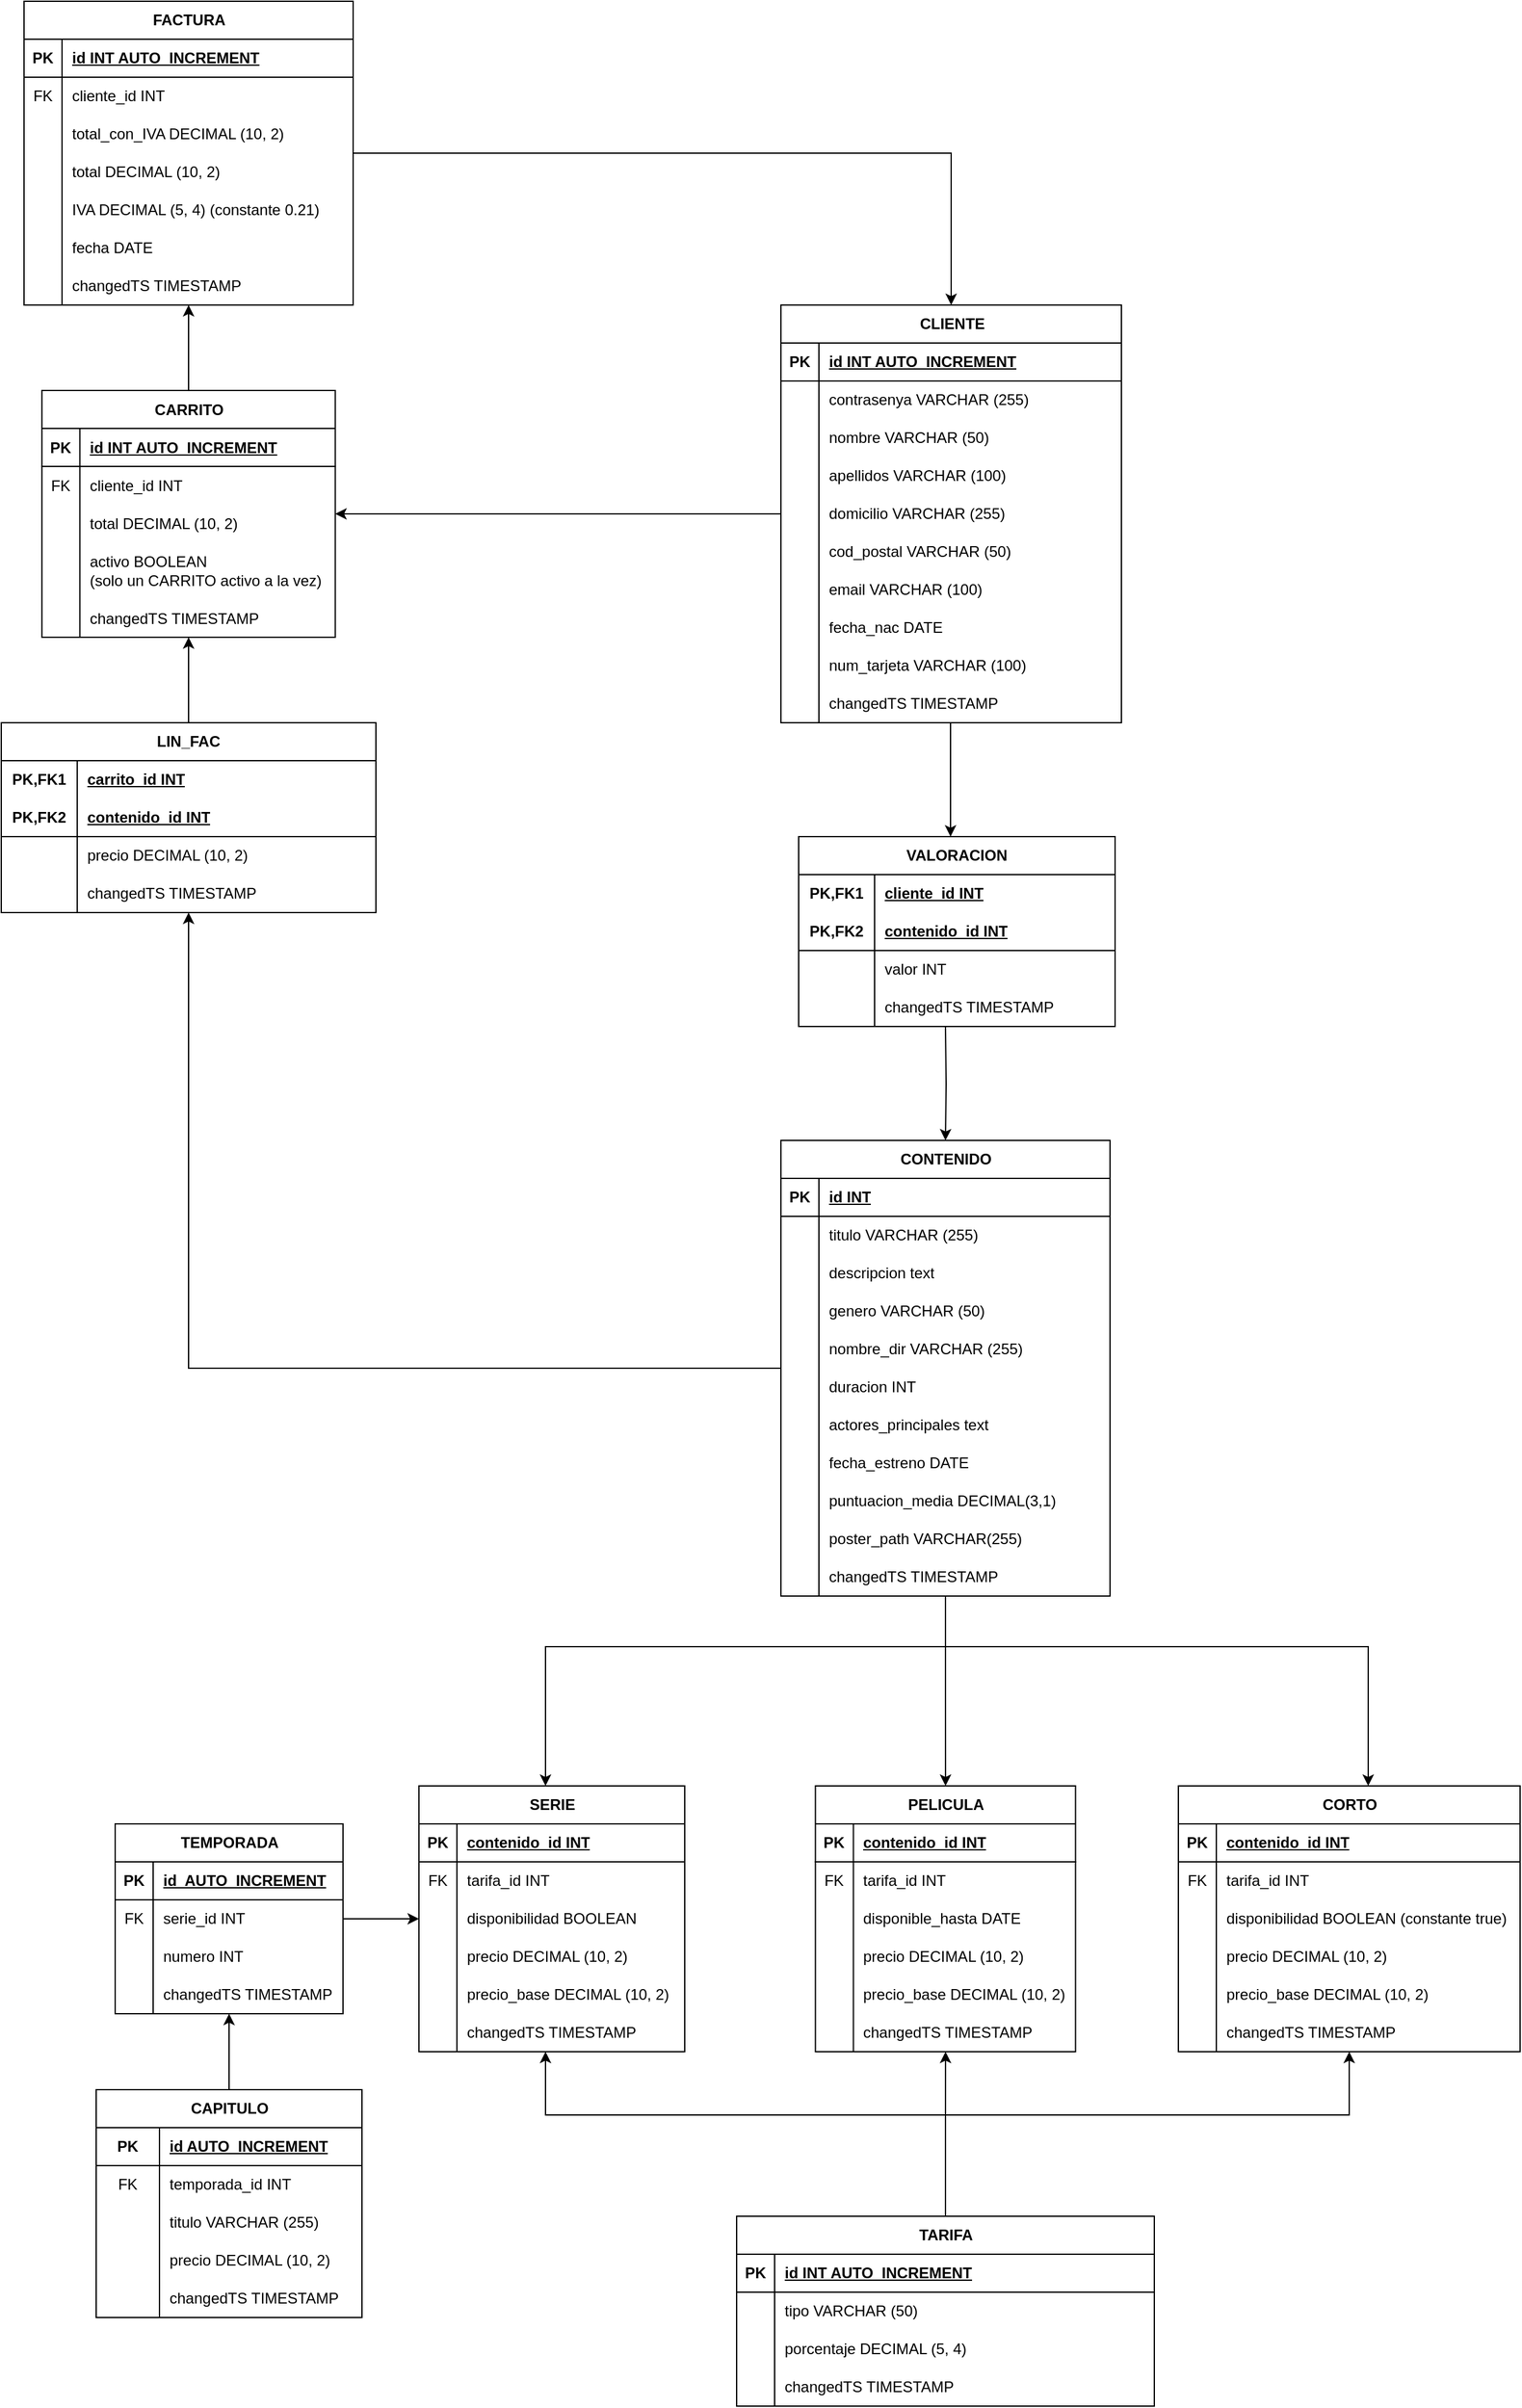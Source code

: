 <mxfile version="27.1.1">
  <diagram name="Página-1" id="KT5KRWoTqYwigQ7LO1qb">
    <mxGraphModel dx="1026" dy="558" grid="1" gridSize="10" guides="1" tooltips="1" connect="1" arrows="1" fold="1" page="1" pageScale="1" pageWidth="827" pageHeight="1169" math="0" shadow="0">
      <root>
        <mxCell id="0" />
        <mxCell id="1" parent="0" />
        <mxCell id="HQN57xrEPyGpYtiTeR6K-161" style="edgeStyle=orthogonalEdgeStyle;rounded=0;orthogonalLoop=1;jettySize=auto;html=1;" parent="1" source="CsRG647wWSLpOmFESq_o-68" target="CsRG647wWSLpOmFESq_o-207" edge="1">
          <mxGeometry relative="1" as="geometry">
            <mxPoint x="975" y="575" as="sourcePoint" />
            <mxPoint x="830" y="575" as="targetPoint" />
          </mxGeometry>
        </mxCell>
        <mxCell id="3QBo7tCKn3bmK9ghBPKZ-17" style="edgeStyle=orthogonalEdgeStyle;rounded=0;orthogonalLoop=1;jettySize=auto;html=1;" parent="1" source="CsRG647wWSLpOmFESq_o-11" target="CsRG647wWSLpOmFESq_o-112" edge="1">
          <mxGeometry relative="1" as="geometry">
            <Array as="points">
              <mxPoint x="1206" y="1480" />
              <mxPoint x="890" y="1480" />
            </Array>
            <mxPoint x="1206" y="1430" as="sourcePoint" />
            <mxPoint x="685" y="1580" as="targetPoint" />
          </mxGeometry>
        </mxCell>
        <mxCell id="HQN57xrEPyGpYtiTeR6K-294" style="edgeStyle=orthogonalEdgeStyle;rounded=0;orthogonalLoop=1;jettySize=auto;html=1;" parent="1" target="CsRG647wWSLpOmFESq_o-11" edge="1">
          <mxGeometry relative="1" as="geometry">
            <Array as="points" />
            <mxPoint x="1206" y="990" as="sourcePoint" />
            <mxPoint x="1206" y="1080" as="targetPoint" />
          </mxGeometry>
        </mxCell>
        <mxCell id="HQN57xrEPyGpYtiTeR6K-293" style="edgeStyle=orthogonalEdgeStyle;rounded=0;orthogonalLoop=1;jettySize=auto;html=1;entryX=0.5;entryY=0;entryDx=0;entryDy=0;" parent="1" source="CsRG647wWSLpOmFESq_o-68" edge="1">
          <mxGeometry relative="1" as="geometry">
            <mxPoint x="1210" y="740" as="sourcePoint" />
            <mxPoint x="1210" y="840" as="targetPoint" />
          </mxGeometry>
        </mxCell>
        <mxCell id="HQN57xrEPyGpYtiTeR6K-304" style="edgeStyle=orthogonalEdgeStyle;rounded=0;orthogonalLoop=1;jettySize=auto;html=1;" parent="1" source="CsRG647wWSLpOmFESq_o-11" target="CsRG647wWSLpOmFESq_o-181" edge="1">
          <mxGeometry relative="1" as="geometry">
            <mxPoint x="1041" y="1245.059" as="sourcePoint" />
            <mxPoint x="605" y="840" as="targetPoint" />
          </mxGeometry>
        </mxCell>
        <mxCell id="3QBo7tCKn3bmK9ghBPKZ-18" style="edgeStyle=orthogonalEdgeStyle;rounded=0;orthogonalLoop=1;jettySize=auto;html=1;" parent="1" source="CsRG647wWSLpOmFESq_o-11" target="CsRG647wWSLpOmFESq_o-135" edge="1">
          <mxGeometry relative="1" as="geometry">
            <mxPoint x="1206" y="1430" as="sourcePoint" />
            <mxPoint x="1206.0" y="1580" as="targetPoint" />
          </mxGeometry>
        </mxCell>
        <mxCell id="CsRG647wWSLpOmFESq_o-167" style="edgeStyle=orthogonalEdgeStyle;rounded=0;orthogonalLoop=1;jettySize=auto;html=1;" parent="1" source="CsRG647wWSLpOmFESq_o-11" target="CsRG647wWSLpOmFESq_o-151" edge="1">
          <mxGeometry relative="1" as="geometry">
            <Array as="points">
              <mxPoint x="1206" y="1480" />
              <mxPoint x="1540" y="1480" />
            </Array>
          </mxGeometry>
        </mxCell>
        <mxCell id="CsRG647wWSLpOmFESq_o-11" value="CONTENIDO" style="shape=table;startSize=30;container=1;collapsible=1;childLayout=tableLayout;fixedRows=1;rowLines=0;fontStyle=1;align=center;resizeLast=1;html=1;" parent="1" vertex="1">
          <mxGeometry x="1076" y="1080" width="260" height="360" as="geometry">
            <mxRectangle x="1430" y="1080" width="110" height="30" as="alternateBounds" />
          </mxGeometry>
        </mxCell>
        <mxCell id="CsRG647wWSLpOmFESq_o-12" value="" style="shape=tableRow;horizontal=0;startSize=0;swimlaneHead=0;swimlaneBody=0;fillColor=none;collapsible=0;dropTarget=0;points=[[0,0.5],[1,0.5]];portConstraint=eastwest;top=0;left=0;right=0;bottom=1;" parent="CsRG647wWSLpOmFESq_o-11" vertex="1">
          <mxGeometry y="30" width="260" height="30" as="geometry" />
        </mxCell>
        <mxCell id="CsRG647wWSLpOmFESq_o-13" value="PK" style="shape=partialRectangle;connectable=0;fillColor=none;top=0;left=0;bottom=0;right=0;fontStyle=1;overflow=hidden;whiteSpace=wrap;html=1;" parent="CsRG647wWSLpOmFESq_o-12" vertex="1">
          <mxGeometry width="30" height="30" as="geometry">
            <mxRectangle width="30" height="30" as="alternateBounds" />
          </mxGeometry>
        </mxCell>
        <mxCell id="CsRG647wWSLpOmFESq_o-14" value="id INT" style="shape=partialRectangle;connectable=0;fillColor=none;top=0;left=0;bottom=0;right=0;align=left;spacingLeft=6;fontStyle=5;overflow=hidden;whiteSpace=wrap;html=1;" parent="CsRG647wWSLpOmFESq_o-12" vertex="1">
          <mxGeometry x="30" width="230" height="30" as="geometry">
            <mxRectangle width="230" height="30" as="alternateBounds" />
          </mxGeometry>
        </mxCell>
        <mxCell id="CsRG647wWSLpOmFESq_o-15" value="" style="shape=tableRow;horizontal=0;startSize=0;swimlaneHead=0;swimlaneBody=0;fillColor=none;collapsible=0;dropTarget=0;points=[[0,0.5],[1,0.5]];portConstraint=eastwest;top=0;left=0;right=0;bottom=0;" parent="CsRG647wWSLpOmFESq_o-11" vertex="1">
          <mxGeometry y="60" width="260" height="30" as="geometry" />
        </mxCell>
        <mxCell id="CsRG647wWSLpOmFESq_o-16" value="" style="shape=partialRectangle;connectable=0;fillColor=none;top=0;left=0;bottom=0;right=0;editable=1;overflow=hidden;whiteSpace=wrap;html=1;" parent="CsRG647wWSLpOmFESq_o-15" vertex="1">
          <mxGeometry width="30" height="30" as="geometry">
            <mxRectangle width="30" height="30" as="alternateBounds" />
          </mxGeometry>
        </mxCell>
        <mxCell id="CsRG647wWSLpOmFESq_o-17" value="titulo VARCHAR (255)" style="shape=partialRectangle;connectable=0;fillColor=none;top=0;left=0;bottom=0;right=0;align=left;spacingLeft=6;overflow=hidden;whiteSpace=wrap;html=1;" parent="CsRG647wWSLpOmFESq_o-15" vertex="1">
          <mxGeometry x="30" width="230" height="30" as="geometry">
            <mxRectangle width="230" height="30" as="alternateBounds" />
          </mxGeometry>
        </mxCell>
        <mxCell id="CsRG647wWSLpOmFESq_o-18" value="" style="shape=tableRow;horizontal=0;startSize=0;swimlaneHead=0;swimlaneBody=0;fillColor=none;collapsible=0;dropTarget=0;points=[[0,0.5],[1,0.5]];portConstraint=eastwest;top=0;left=0;right=0;bottom=0;" parent="CsRG647wWSLpOmFESq_o-11" vertex="1">
          <mxGeometry y="90" width="260" height="30" as="geometry" />
        </mxCell>
        <mxCell id="CsRG647wWSLpOmFESq_o-19" value="" style="shape=partialRectangle;connectable=0;fillColor=none;top=0;left=0;bottom=0;right=0;editable=1;overflow=hidden;whiteSpace=wrap;html=1;" parent="CsRG647wWSLpOmFESq_o-18" vertex="1">
          <mxGeometry width="30" height="30" as="geometry">
            <mxRectangle width="30" height="30" as="alternateBounds" />
          </mxGeometry>
        </mxCell>
        <mxCell id="CsRG647wWSLpOmFESq_o-20" value="descripcion text" style="shape=partialRectangle;connectable=0;fillColor=none;top=0;left=0;bottom=0;right=0;align=left;spacingLeft=6;overflow=hidden;whiteSpace=wrap;html=1;" parent="CsRG647wWSLpOmFESq_o-18" vertex="1">
          <mxGeometry x="30" width="230" height="30" as="geometry">
            <mxRectangle width="230" height="30" as="alternateBounds" />
          </mxGeometry>
        </mxCell>
        <mxCell id="CsRG647wWSLpOmFESq_o-21" value="" style="shape=tableRow;horizontal=0;startSize=0;swimlaneHead=0;swimlaneBody=0;fillColor=none;collapsible=0;dropTarget=0;points=[[0,0.5],[1,0.5]];portConstraint=eastwest;top=0;left=0;right=0;bottom=0;" parent="CsRG647wWSLpOmFESq_o-11" vertex="1">
          <mxGeometry y="120" width="260" height="30" as="geometry" />
        </mxCell>
        <mxCell id="CsRG647wWSLpOmFESq_o-22" value="" style="shape=partialRectangle;connectable=0;fillColor=none;top=0;left=0;bottom=0;right=0;editable=1;overflow=hidden;whiteSpace=wrap;html=1;" parent="CsRG647wWSLpOmFESq_o-21" vertex="1">
          <mxGeometry width="30" height="30" as="geometry">
            <mxRectangle width="30" height="30" as="alternateBounds" />
          </mxGeometry>
        </mxCell>
        <mxCell id="CsRG647wWSLpOmFESq_o-23" value="genero VARCHAR (50)" style="shape=partialRectangle;connectable=0;fillColor=none;top=0;left=0;bottom=0;right=0;align=left;spacingLeft=6;overflow=hidden;whiteSpace=wrap;html=1;" parent="CsRG647wWSLpOmFESq_o-21" vertex="1">
          <mxGeometry x="30" width="230" height="30" as="geometry">
            <mxRectangle width="230" height="30" as="alternateBounds" />
          </mxGeometry>
        </mxCell>
        <mxCell id="CsRG647wWSLpOmFESq_o-24" value="" style="shape=tableRow;horizontal=0;startSize=0;swimlaneHead=0;swimlaneBody=0;fillColor=none;collapsible=0;dropTarget=0;points=[[0,0.5],[1,0.5]];portConstraint=eastwest;top=0;left=0;right=0;bottom=0;" parent="CsRG647wWSLpOmFESq_o-11" vertex="1">
          <mxGeometry y="150" width="260" height="30" as="geometry" />
        </mxCell>
        <mxCell id="CsRG647wWSLpOmFESq_o-25" value="" style="shape=partialRectangle;connectable=0;fillColor=none;top=0;left=0;bottom=0;right=0;editable=1;overflow=hidden;whiteSpace=wrap;html=1;" parent="CsRG647wWSLpOmFESq_o-24" vertex="1">
          <mxGeometry width="30" height="30" as="geometry">
            <mxRectangle width="30" height="30" as="alternateBounds" />
          </mxGeometry>
        </mxCell>
        <mxCell id="CsRG647wWSLpOmFESq_o-26" value="nombre_dir VARCHAR (255)" style="shape=partialRectangle;connectable=0;fillColor=none;top=0;left=0;bottom=0;right=0;align=left;spacingLeft=6;overflow=hidden;whiteSpace=wrap;html=1;" parent="CsRG647wWSLpOmFESq_o-24" vertex="1">
          <mxGeometry x="30" width="230" height="30" as="geometry">
            <mxRectangle width="230" height="30" as="alternateBounds" />
          </mxGeometry>
        </mxCell>
        <mxCell id="CsRG647wWSLpOmFESq_o-27" value="" style="shape=tableRow;horizontal=0;startSize=0;swimlaneHead=0;swimlaneBody=0;fillColor=none;collapsible=0;dropTarget=0;points=[[0,0.5],[1,0.5]];portConstraint=eastwest;top=0;left=0;right=0;bottom=0;" parent="CsRG647wWSLpOmFESq_o-11" vertex="1">
          <mxGeometry y="180" width="260" height="30" as="geometry" />
        </mxCell>
        <mxCell id="CsRG647wWSLpOmFESq_o-28" value="" style="shape=partialRectangle;connectable=0;fillColor=none;top=0;left=0;bottom=0;right=0;editable=1;overflow=hidden;whiteSpace=wrap;html=1;" parent="CsRG647wWSLpOmFESq_o-27" vertex="1">
          <mxGeometry width="30" height="30" as="geometry">
            <mxRectangle width="30" height="30" as="alternateBounds" />
          </mxGeometry>
        </mxCell>
        <mxCell id="CsRG647wWSLpOmFESq_o-29" value="duracion INT" style="shape=partialRectangle;connectable=0;fillColor=none;top=0;left=0;bottom=0;right=0;align=left;spacingLeft=6;overflow=hidden;whiteSpace=wrap;html=1;" parent="CsRG647wWSLpOmFESq_o-27" vertex="1">
          <mxGeometry x="30" width="230" height="30" as="geometry">
            <mxRectangle width="230" height="30" as="alternateBounds" />
          </mxGeometry>
        </mxCell>
        <mxCell id="CsRG647wWSLpOmFESq_o-30" value="" style="shape=tableRow;horizontal=0;startSize=0;swimlaneHead=0;swimlaneBody=0;fillColor=none;collapsible=0;dropTarget=0;points=[[0,0.5],[1,0.5]];portConstraint=eastwest;top=0;left=0;right=0;bottom=0;" parent="CsRG647wWSLpOmFESq_o-11" vertex="1">
          <mxGeometry y="210" width="260" height="30" as="geometry" />
        </mxCell>
        <mxCell id="CsRG647wWSLpOmFESq_o-31" value="" style="shape=partialRectangle;connectable=0;fillColor=none;top=0;left=0;bottom=0;right=0;editable=1;overflow=hidden;whiteSpace=wrap;html=1;" parent="CsRG647wWSLpOmFESq_o-30" vertex="1">
          <mxGeometry width="30" height="30" as="geometry">
            <mxRectangle width="30" height="30" as="alternateBounds" />
          </mxGeometry>
        </mxCell>
        <mxCell id="CsRG647wWSLpOmFESq_o-32" value="actores_principales text" style="shape=partialRectangle;connectable=0;fillColor=none;top=0;left=0;bottom=0;right=0;align=left;spacingLeft=6;overflow=hidden;whiteSpace=wrap;html=1;" parent="CsRG647wWSLpOmFESq_o-30" vertex="1">
          <mxGeometry x="30" width="230" height="30" as="geometry">
            <mxRectangle width="230" height="30" as="alternateBounds" />
          </mxGeometry>
        </mxCell>
        <mxCell id="CsRG647wWSLpOmFESq_o-33" value="" style="shape=tableRow;horizontal=0;startSize=0;swimlaneHead=0;swimlaneBody=0;fillColor=none;collapsible=0;dropTarget=0;points=[[0,0.5],[1,0.5]];portConstraint=eastwest;top=0;left=0;right=0;bottom=0;" parent="CsRG647wWSLpOmFESq_o-11" vertex="1">
          <mxGeometry y="240" width="260" height="30" as="geometry" />
        </mxCell>
        <mxCell id="CsRG647wWSLpOmFESq_o-34" value="" style="shape=partialRectangle;connectable=0;fillColor=none;top=0;left=0;bottom=0;right=0;editable=1;overflow=hidden;whiteSpace=wrap;html=1;" parent="CsRG647wWSLpOmFESq_o-33" vertex="1">
          <mxGeometry width="30" height="30" as="geometry">
            <mxRectangle width="30" height="30" as="alternateBounds" />
          </mxGeometry>
        </mxCell>
        <mxCell id="CsRG647wWSLpOmFESq_o-35" value="fecha_estreno DATE" style="shape=partialRectangle;connectable=0;fillColor=none;top=0;left=0;bottom=0;right=0;align=left;spacingLeft=6;overflow=hidden;whiteSpace=wrap;html=1;" parent="CsRG647wWSLpOmFESq_o-33" vertex="1">
          <mxGeometry x="30" width="230" height="30" as="geometry">
            <mxRectangle width="230" height="30" as="alternateBounds" />
          </mxGeometry>
        </mxCell>
        <mxCell id="CsRG647wWSLpOmFESq_o-36" value="" style="shape=tableRow;horizontal=0;startSize=0;swimlaneHead=0;swimlaneBody=0;fillColor=none;collapsible=0;dropTarget=0;points=[[0,0.5],[1,0.5]];portConstraint=eastwest;top=0;left=0;right=0;bottom=0;" parent="CsRG647wWSLpOmFESq_o-11" vertex="1">
          <mxGeometry y="270" width="260" height="30" as="geometry" />
        </mxCell>
        <mxCell id="CsRG647wWSLpOmFESq_o-37" value="" style="shape=partialRectangle;connectable=0;fillColor=none;top=0;left=0;bottom=0;right=0;editable=1;overflow=hidden;whiteSpace=wrap;html=1;" parent="CsRG647wWSLpOmFESq_o-36" vertex="1">
          <mxGeometry width="30" height="30" as="geometry">
            <mxRectangle width="30" height="30" as="alternateBounds" />
          </mxGeometry>
        </mxCell>
        <mxCell id="CsRG647wWSLpOmFESq_o-38" value="puntuacion_media DECIMAL(3,1)" style="shape=partialRectangle;connectable=0;fillColor=none;top=0;left=0;bottom=0;right=0;align=left;spacingLeft=6;overflow=hidden;whiteSpace=wrap;html=1;" parent="CsRG647wWSLpOmFESq_o-36" vertex="1">
          <mxGeometry x="30" width="230" height="30" as="geometry">
            <mxRectangle width="230" height="30" as="alternateBounds" />
          </mxGeometry>
        </mxCell>
        <mxCell id="gY2-Cr7pN6WC5Ziz18TH-1" value="" style="shape=tableRow;horizontal=0;startSize=0;swimlaneHead=0;swimlaneBody=0;fillColor=none;collapsible=0;dropTarget=0;points=[[0,0.5],[1,0.5]];portConstraint=eastwest;top=0;left=0;right=0;bottom=0;" parent="CsRG647wWSLpOmFESq_o-11" vertex="1">
          <mxGeometry y="300" width="260" height="30" as="geometry" />
        </mxCell>
        <mxCell id="gY2-Cr7pN6WC5Ziz18TH-2" value="" style="shape=partialRectangle;connectable=0;fillColor=none;top=0;left=0;bottom=0;right=0;editable=1;overflow=hidden;whiteSpace=wrap;html=1;" parent="gY2-Cr7pN6WC5Ziz18TH-1" vertex="1">
          <mxGeometry width="30" height="30" as="geometry">
            <mxRectangle width="30" height="30" as="alternateBounds" />
          </mxGeometry>
        </mxCell>
        <mxCell id="gY2-Cr7pN6WC5Ziz18TH-3" value="poster_path VARCHAR(255)" style="shape=partialRectangle;connectable=0;fillColor=none;top=0;left=0;bottom=0;right=0;align=left;spacingLeft=6;overflow=hidden;whiteSpace=wrap;html=1;" parent="gY2-Cr7pN6WC5Ziz18TH-1" vertex="1">
          <mxGeometry x="30" width="230" height="30" as="geometry">
            <mxRectangle width="230" height="30" as="alternateBounds" />
          </mxGeometry>
        </mxCell>
        <mxCell id="ZRfLaYu9h-2yFEsdM9Rr-25" value="" style="shape=tableRow;horizontal=0;startSize=0;swimlaneHead=0;swimlaneBody=0;fillColor=none;collapsible=0;dropTarget=0;points=[[0,0.5],[1,0.5]];portConstraint=eastwest;top=0;left=0;right=0;bottom=0;" parent="CsRG647wWSLpOmFESq_o-11" vertex="1">
          <mxGeometry y="330" width="260" height="30" as="geometry" />
        </mxCell>
        <mxCell id="ZRfLaYu9h-2yFEsdM9Rr-26" value="" style="shape=partialRectangle;connectable=0;fillColor=none;top=0;left=0;bottom=0;right=0;editable=1;overflow=hidden;whiteSpace=wrap;html=1;" parent="ZRfLaYu9h-2yFEsdM9Rr-25" vertex="1">
          <mxGeometry width="30" height="30" as="geometry">
            <mxRectangle width="30" height="30" as="alternateBounds" />
          </mxGeometry>
        </mxCell>
        <mxCell id="ZRfLaYu9h-2yFEsdM9Rr-27" value="changedTS TIMESTAMP" style="shape=partialRectangle;connectable=0;fillColor=none;top=0;left=0;bottom=0;right=0;align=left;spacingLeft=6;overflow=hidden;whiteSpace=wrap;html=1;" parent="ZRfLaYu9h-2yFEsdM9Rr-25" vertex="1">
          <mxGeometry x="30" width="230" height="30" as="geometry">
            <mxRectangle width="230" height="30" as="alternateBounds" />
          </mxGeometry>
        </mxCell>
        <mxCell id="CsRG647wWSLpOmFESq_o-55" value="&lt;div&gt;VALORACION&lt;/div&gt;" style="shape=table;startSize=30;container=1;collapsible=1;childLayout=tableLayout;fixedRows=1;rowLines=0;fontStyle=1;align=center;resizeLast=1;html=1;whiteSpace=wrap;" parent="1" vertex="1">
          <mxGeometry x="1090" y="840" width="250" height="150" as="geometry" />
        </mxCell>
        <mxCell id="CsRG647wWSLpOmFESq_o-56" value="" style="shape=tableRow;horizontal=0;startSize=0;swimlaneHead=0;swimlaneBody=0;fillColor=none;collapsible=0;dropTarget=0;points=[[0,0.5],[1,0.5]];portConstraint=eastwest;top=0;left=0;right=0;bottom=0;html=1;" parent="CsRG647wWSLpOmFESq_o-55" vertex="1">
          <mxGeometry y="30" width="250" height="30" as="geometry" />
        </mxCell>
        <mxCell id="CsRG647wWSLpOmFESq_o-57" value="PK,FK1" style="shape=partialRectangle;connectable=0;fillColor=none;top=0;left=0;bottom=0;right=0;fontStyle=1;overflow=hidden;html=1;whiteSpace=wrap;" parent="CsRG647wWSLpOmFESq_o-56" vertex="1">
          <mxGeometry width="60" height="30" as="geometry">
            <mxRectangle width="60" height="30" as="alternateBounds" />
          </mxGeometry>
        </mxCell>
        <mxCell id="CsRG647wWSLpOmFESq_o-58" value="cliente_id INT" style="shape=partialRectangle;connectable=0;fillColor=none;top=0;left=0;bottom=0;right=0;align=left;spacingLeft=6;fontStyle=5;overflow=hidden;html=1;whiteSpace=wrap;" parent="CsRG647wWSLpOmFESq_o-56" vertex="1">
          <mxGeometry x="60" width="190" height="30" as="geometry">
            <mxRectangle width="190" height="30" as="alternateBounds" />
          </mxGeometry>
        </mxCell>
        <mxCell id="CsRG647wWSLpOmFESq_o-59" value="" style="shape=tableRow;horizontal=0;startSize=0;swimlaneHead=0;swimlaneBody=0;fillColor=none;collapsible=0;dropTarget=0;points=[[0,0.5],[1,0.5]];portConstraint=eastwest;top=0;left=0;right=0;bottom=1;html=1;" parent="CsRG647wWSLpOmFESq_o-55" vertex="1">
          <mxGeometry y="60" width="250" height="30" as="geometry" />
        </mxCell>
        <mxCell id="CsRG647wWSLpOmFESq_o-60" value="PK,FK2" style="shape=partialRectangle;connectable=0;fillColor=none;top=0;left=0;bottom=0;right=0;fontStyle=1;overflow=hidden;html=1;whiteSpace=wrap;" parent="CsRG647wWSLpOmFESq_o-59" vertex="1">
          <mxGeometry width="60" height="30" as="geometry">
            <mxRectangle width="60" height="30" as="alternateBounds" />
          </mxGeometry>
        </mxCell>
        <mxCell id="CsRG647wWSLpOmFESq_o-61" value="contenido_id INT" style="shape=partialRectangle;connectable=0;fillColor=none;top=0;left=0;bottom=0;right=0;align=left;spacingLeft=6;fontStyle=5;overflow=hidden;html=1;whiteSpace=wrap;" parent="CsRG647wWSLpOmFESq_o-59" vertex="1">
          <mxGeometry x="60" width="190" height="30" as="geometry">
            <mxRectangle width="190" height="30" as="alternateBounds" />
          </mxGeometry>
        </mxCell>
        <mxCell id="CsRG647wWSLpOmFESq_o-62" value="" style="shape=tableRow;horizontal=0;startSize=0;swimlaneHead=0;swimlaneBody=0;fillColor=none;collapsible=0;dropTarget=0;points=[[0,0.5],[1,0.5]];portConstraint=eastwest;top=0;left=0;right=0;bottom=0;html=1;" parent="CsRG647wWSLpOmFESq_o-55" vertex="1">
          <mxGeometry y="90" width="250" height="30" as="geometry" />
        </mxCell>
        <mxCell id="CsRG647wWSLpOmFESq_o-63" value="" style="shape=partialRectangle;connectable=0;fillColor=none;top=0;left=0;bottom=0;right=0;editable=1;overflow=hidden;html=1;whiteSpace=wrap;" parent="CsRG647wWSLpOmFESq_o-62" vertex="1">
          <mxGeometry width="60" height="30" as="geometry">
            <mxRectangle width="60" height="30" as="alternateBounds" />
          </mxGeometry>
        </mxCell>
        <mxCell id="CsRG647wWSLpOmFESq_o-64" value="valor INT" style="shape=partialRectangle;connectable=0;fillColor=none;top=0;left=0;bottom=0;right=0;align=left;spacingLeft=6;overflow=hidden;html=1;whiteSpace=wrap;" parent="CsRG647wWSLpOmFESq_o-62" vertex="1">
          <mxGeometry x="60" width="190" height="30" as="geometry">
            <mxRectangle width="190" height="30" as="alternateBounds" />
          </mxGeometry>
        </mxCell>
        <mxCell id="CsRG647wWSLpOmFESq_o-65" value="" style="shape=tableRow;horizontal=0;startSize=0;swimlaneHead=0;swimlaneBody=0;fillColor=none;collapsible=0;dropTarget=0;points=[[0,0.5],[1,0.5]];portConstraint=eastwest;top=0;left=0;right=0;bottom=0;html=1;" parent="CsRG647wWSLpOmFESq_o-55" vertex="1">
          <mxGeometry y="120" width="250" height="30" as="geometry" />
        </mxCell>
        <mxCell id="CsRG647wWSLpOmFESq_o-66" value="" style="shape=partialRectangle;connectable=0;fillColor=none;top=0;left=0;bottom=0;right=0;editable=1;overflow=hidden;html=1;whiteSpace=wrap;" parent="CsRG647wWSLpOmFESq_o-65" vertex="1">
          <mxGeometry width="60" height="30" as="geometry">
            <mxRectangle width="60" height="30" as="alternateBounds" />
          </mxGeometry>
        </mxCell>
        <mxCell id="CsRG647wWSLpOmFESq_o-67" value="changedTS TIMESTAMP" style="shape=partialRectangle;connectable=0;fillColor=none;top=0;left=0;bottom=0;right=0;align=left;spacingLeft=6;overflow=hidden;html=1;whiteSpace=wrap;" parent="CsRG647wWSLpOmFESq_o-65" vertex="1">
          <mxGeometry x="60" width="190" height="30" as="geometry">
            <mxRectangle width="190" height="30" as="alternateBounds" />
          </mxGeometry>
        </mxCell>
        <mxCell id="CsRG647wWSLpOmFESq_o-68" value="CLIENTE" style="shape=table;startSize=30;container=1;collapsible=1;childLayout=tableLayout;fixedRows=1;rowLines=0;fontStyle=1;align=center;resizeLast=1;html=1;" parent="1" vertex="1">
          <mxGeometry x="1076" y="420" width="269" height="330" as="geometry" />
        </mxCell>
        <mxCell id="CsRG647wWSLpOmFESq_o-69" value="" style="shape=tableRow;horizontal=0;startSize=0;swimlaneHead=0;swimlaneBody=0;fillColor=none;collapsible=0;dropTarget=0;points=[[0,0.5],[1,0.5]];portConstraint=eastwest;top=0;left=0;right=0;bottom=1;" parent="CsRG647wWSLpOmFESq_o-68" vertex="1">
          <mxGeometry y="30" width="269" height="30" as="geometry" />
        </mxCell>
        <mxCell id="CsRG647wWSLpOmFESq_o-70" value="PK" style="shape=partialRectangle;connectable=0;fillColor=none;top=0;left=0;bottom=0;right=0;fontStyle=1;overflow=hidden;whiteSpace=wrap;html=1;" parent="CsRG647wWSLpOmFESq_o-69" vertex="1">
          <mxGeometry width="30" height="30" as="geometry">
            <mxRectangle width="30" height="30" as="alternateBounds" />
          </mxGeometry>
        </mxCell>
        <mxCell id="CsRG647wWSLpOmFESq_o-71" value="id INT AUTO_INCREMENT" style="shape=partialRectangle;connectable=0;fillColor=none;top=0;left=0;bottom=0;right=0;align=left;spacingLeft=6;fontStyle=5;overflow=hidden;whiteSpace=wrap;html=1;" parent="CsRG647wWSLpOmFESq_o-69" vertex="1">
          <mxGeometry x="30" width="239" height="30" as="geometry">
            <mxRectangle width="239" height="30" as="alternateBounds" />
          </mxGeometry>
        </mxCell>
        <mxCell id="CsRG647wWSLpOmFESq_o-72" value="" style="shape=tableRow;horizontal=0;startSize=0;swimlaneHead=0;swimlaneBody=0;fillColor=none;collapsible=0;dropTarget=0;points=[[0,0.5],[1,0.5]];portConstraint=eastwest;top=0;left=0;right=0;bottom=0;" parent="CsRG647wWSLpOmFESq_o-68" vertex="1">
          <mxGeometry y="60" width="269" height="30" as="geometry" />
        </mxCell>
        <mxCell id="CsRG647wWSLpOmFESq_o-73" value="" style="shape=partialRectangle;connectable=0;fillColor=none;top=0;left=0;bottom=0;right=0;editable=1;overflow=hidden;whiteSpace=wrap;html=1;" parent="CsRG647wWSLpOmFESq_o-72" vertex="1">
          <mxGeometry width="30" height="30" as="geometry">
            <mxRectangle width="30" height="30" as="alternateBounds" />
          </mxGeometry>
        </mxCell>
        <mxCell id="CsRG647wWSLpOmFESq_o-74" value="contrasenya VARCHAR (255)" style="shape=partialRectangle;connectable=0;fillColor=none;top=0;left=0;bottom=0;right=0;align=left;spacingLeft=6;overflow=hidden;whiteSpace=wrap;html=1;" parent="CsRG647wWSLpOmFESq_o-72" vertex="1">
          <mxGeometry x="30" width="239" height="30" as="geometry">
            <mxRectangle width="239" height="30" as="alternateBounds" />
          </mxGeometry>
        </mxCell>
        <mxCell id="CsRG647wWSLpOmFESq_o-75" value="" style="shape=tableRow;horizontal=0;startSize=0;swimlaneHead=0;swimlaneBody=0;fillColor=none;collapsible=0;dropTarget=0;points=[[0,0.5],[1,0.5]];portConstraint=eastwest;top=0;left=0;right=0;bottom=0;" parent="CsRG647wWSLpOmFESq_o-68" vertex="1">
          <mxGeometry y="90" width="269" height="30" as="geometry" />
        </mxCell>
        <mxCell id="CsRG647wWSLpOmFESq_o-76" value="" style="shape=partialRectangle;connectable=0;fillColor=none;top=0;left=0;bottom=0;right=0;editable=1;overflow=hidden;whiteSpace=wrap;html=1;" parent="CsRG647wWSLpOmFESq_o-75" vertex="1">
          <mxGeometry width="30" height="30" as="geometry">
            <mxRectangle width="30" height="30" as="alternateBounds" />
          </mxGeometry>
        </mxCell>
        <mxCell id="CsRG647wWSLpOmFESq_o-77" value="nombre VARCHAR (50)" style="shape=partialRectangle;connectable=0;fillColor=none;top=0;left=0;bottom=0;right=0;align=left;spacingLeft=6;overflow=hidden;whiteSpace=wrap;html=1;" parent="CsRG647wWSLpOmFESq_o-75" vertex="1">
          <mxGeometry x="30" width="239" height="30" as="geometry">
            <mxRectangle width="239" height="30" as="alternateBounds" />
          </mxGeometry>
        </mxCell>
        <mxCell id="CsRG647wWSLpOmFESq_o-78" value="" style="shape=tableRow;horizontal=0;startSize=0;swimlaneHead=0;swimlaneBody=0;fillColor=none;collapsible=0;dropTarget=0;points=[[0,0.5],[1,0.5]];portConstraint=eastwest;top=0;left=0;right=0;bottom=0;" parent="CsRG647wWSLpOmFESq_o-68" vertex="1">
          <mxGeometry y="120" width="269" height="30" as="geometry" />
        </mxCell>
        <mxCell id="CsRG647wWSLpOmFESq_o-79" value="" style="shape=partialRectangle;connectable=0;fillColor=none;top=0;left=0;bottom=0;right=0;editable=1;overflow=hidden;whiteSpace=wrap;html=1;" parent="CsRG647wWSLpOmFESq_o-78" vertex="1">
          <mxGeometry width="30" height="30" as="geometry">
            <mxRectangle width="30" height="30" as="alternateBounds" />
          </mxGeometry>
        </mxCell>
        <mxCell id="CsRG647wWSLpOmFESq_o-80" value="apellidos VARCHAR (100)" style="shape=partialRectangle;connectable=0;fillColor=none;top=0;left=0;bottom=0;right=0;align=left;spacingLeft=6;overflow=hidden;whiteSpace=wrap;html=1;" parent="CsRG647wWSLpOmFESq_o-78" vertex="1">
          <mxGeometry x="30" width="239" height="30" as="geometry">
            <mxRectangle width="239" height="30" as="alternateBounds" />
          </mxGeometry>
        </mxCell>
        <mxCell id="CsRG647wWSLpOmFESq_o-81" value="" style="shape=tableRow;horizontal=0;startSize=0;swimlaneHead=0;swimlaneBody=0;fillColor=none;collapsible=0;dropTarget=0;points=[[0,0.5],[1,0.5]];portConstraint=eastwest;top=0;left=0;right=0;bottom=0;" parent="CsRG647wWSLpOmFESq_o-68" vertex="1">
          <mxGeometry y="150" width="269" height="30" as="geometry" />
        </mxCell>
        <mxCell id="CsRG647wWSLpOmFESq_o-82" value="" style="shape=partialRectangle;connectable=0;fillColor=none;top=0;left=0;bottom=0;right=0;editable=1;overflow=hidden;whiteSpace=wrap;html=1;" parent="CsRG647wWSLpOmFESq_o-81" vertex="1">
          <mxGeometry width="30" height="30" as="geometry">
            <mxRectangle width="30" height="30" as="alternateBounds" />
          </mxGeometry>
        </mxCell>
        <mxCell id="CsRG647wWSLpOmFESq_o-83" value="domicilio VARCHAR (255)" style="shape=partialRectangle;connectable=0;fillColor=none;top=0;left=0;bottom=0;right=0;align=left;spacingLeft=6;overflow=hidden;whiteSpace=wrap;html=1;" parent="CsRG647wWSLpOmFESq_o-81" vertex="1">
          <mxGeometry x="30" width="239" height="30" as="geometry">
            <mxRectangle width="239" height="30" as="alternateBounds" />
          </mxGeometry>
        </mxCell>
        <mxCell id="CsRG647wWSLpOmFESq_o-84" value="" style="shape=tableRow;horizontal=0;startSize=0;swimlaneHead=0;swimlaneBody=0;fillColor=none;collapsible=0;dropTarget=0;points=[[0,0.5],[1,0.5]];portConstraint=eastwest;top=0;left=0;right=0;bottom=0;" parent="CsRG647wWSLpOmFESq_o-68" vertex="1">
          <mxGeometry y="180" width="269" height="30" as="geometry" />
        </mxCell>
        <mxCell id="CsRG647wWSLpOmFESq_o-85" value="" style="shape=partialRectangle;connectable=0;fillColor=none;top=0;left=0;bottom=0;right=0;editable=1;overflow=hidden;whiteSpace=wrap;html=1;" parent="CsRG647wWSLpOmFESq_o-84" vertex="1">
          <mxGeometry width="30" height="30" as="geometry">
            <mxRectangle width="30" height="30" as="alternateBounds" />
          </mxGeometry>
        </mxCell>
        <mxCell id="CsRG647wWSLpOmFESq_o-86" value="cod_postal VARCHAR (50)" style="shape=partialRectangle;connectable=0;fillColor=none;top=0;left=0;bottom=0;right=0;align=left;spacingLeft=6;overflow=hidden;whiteSpace=wrap;html=1;" parent="CsRG647wWSLpOmFESq_o-84" vertex="1">
          <mxGeometry x="30" width="239" height="30" as="geometry">
            <mxRectangle width="239" height="30" as="alternateBounds" />
          </mxGeometry>
        </mxCell>
        <mxCell id="CsRG647wWSLpOmFESq_o-87" value="" style="shape=tableRow;horizontal=0;startSize=0;swimlaneHead=0;swimlaneBody=0;fillColor=none;collapsible=0;dropTarget=0;points=[[0,0.5],[1,0.5]];portConstraint=eastwest;top=0;left=0;right=0;bottom=0;" parent="CsRG647wWSLpOmFESq_o-68" vertex="1">
          <mxGeometry y="210" width="269" height="30" as="geometry" />
        </mxCell>
        <mxCell id="CsRG647wWSLpOmFESq_o-88" value="" style="shape=partialRectangle;connectable=0;fillColor=none;top=0;left=0;bottom=0;right=0;editable=1;overflow=hidden;whiteSpace=wrap;html=1;" parent="CsRG647wWSLpOmFESq_o-87" vertex="1">
          <mxGeometry width="30" height="30" as="geometry">
            <mxRectangle width="30" height="30" as="alternateBounds" />
          </mxGeometry>
        </mxCell>
        <mxCell id="CsRG647wWSLpOmFESq_o-89" value="email VARCHAR (100)" style="shape=partialRectangle;connectable=0;fillColor=none;top=0;left=0;bottom=0;right=0;align=left;spacingLeft=6;overflow=hidden;whiteSpace=wrap;html=1;" parent="CsRG647wWSLpOmFESq_o-87" vertex="1">
          <mxGeometry x="30" width="239" height="30" as="geometry">
            <mxRectangle width="239" height="30" as="alternateBounds" />
          </mxGeometry>
        </mxCell>
        <mxCell id="CsRG647wWSLpOmFESq_o-90" value="" style="shape=tableRow;horizontal=0;startSize=0;swimlaneHead=0;swimlaneBody=0;fillColor=none;collapsible=0;dropTarget=0;points=[[0,0.5],[1,0.5]];portConstraint=eastwest;top=0;left=0;right=0;bottom=0;" parent="CsRG647wWSLpOmFESq_o-68" vertex="1">
          <mxGeometry y="240" width="269" height="30" as="geometry" />
        </mxCell>
        <mxCell id="CsRG647wWSLpOmFESq_o-91" value="" style="shape=partialRectangle;connectable=0;fillColor=none;top=0;left=0;bottom=0;right=0;editable=1;overflow=hidden;whiteSpace=wrap;html=1;" parent="CsRG647wWSLpOmFESq_o-90" vertex="1">
          <mxGeometry width="30" height="30" as="geometry">
            <mxRectangle width="30" height="30" as="alternateBounds" />
          </mxGeometry>
        </mxCell>
        <mxCell id="CsRG647wWSLpOmFESq_o-92" value="fecha_nac DATE" style="shape=partialRectangle;connectable=0;fillColor=none;top=0;left=0;bottom=0;right=0;align=left;spacingLeft=6;overflow=hidden;whiteSpace=wrap;html=1;" parent="CsRG647wWSLpOmFESq_o-90" vertex="1">
          <mxGeometry x="30" width="239" height="30" as="geometry">
            <mxRectangle width="239" height="30" as="alternateBounds" />
          </mxGeometry>
        </mxCell>
        <mxCell id="CsRG647wWSLpOmFESq_o-93" value="" style="shape=tableRow;horizontal=0;startSize=0;swimlaneHead=0;swimlaneBody=0;fillColor=none;collapsible=0;dropTarget=0;points=[[0,0.5],[1,0.5]];portConstraint=eastwest;top=0;left=0;right=0;bottom=0;" parent="CsRG647wWSLpOmFESq_o-68" vertex="1">
          <mxGeometry y="270" width="269" height="30" as="geometry" />
        </mxCell>
        <mxCell id="CsRG647wWSLpOmFESq_o-94" value="" style="shape=partialRectangle;connectable=0;fillColor=none;top=0;left=0;bottom=0;right=0;editable=1;overflow=hidden;whiteSpace=wrap;html=1;" parent="CsRG647wWSLpOmFESq_o-93" vertex="1">
          <mxGeometry width="30" height="30" as="geometry">
            <mxRectangle width="30" height="30" as="alternateBounds" />
          </mxGeometry>
        </mxCell>
        <mxCell id="CsRG647wWSLpOmFESq_o-95" value="num_tarjeta VARCHAR (100)" style="shape=partialRectangle;connectable=0;fillColor=none;top=0;left=0;bottom=0;right=0;align=left;spacingLeft=6;overflow=hidden;whiteSpace=wrap;html=1;" parent="CsRG647wWSLpOmFESq_o-93" vertex="1">
          <mxGeometry x="30" width="239" height="30" as="geometry">
            <mxRectangle width="239" height="30" as="alternateBounds" />
          </mxGeometry>
        </mxCell>
        <mxCell id="CsRG647wWSLpOmFESq_o-96" value="" style="shape=tableRow;horizontal=0;startSize=0;swimlaneHead=0;swimlaneBody=0;fillColor=none;collapsible=0;dropTarget=0;points=[[0,0.5],[1,0.5]];portConstraint=eastwest;top=0;left=0;right=0;bottom=0;" parent="CsRG647wWSLpOmFESq_o-68" vertex="1">
          <mxGeometry y="300" width="269" height="30" as="geometry" />
        </mxCell>
        <mxCell id="CsRG647wWSLpOmFESq_o-97" value="" style="shape=partialRectangle;connectable=0;fillColor=none;top=0;left=0;bottom=0;right=0;editable=1;overflow=hidden;whiteSpace=wrap;html=1;" parent="CsRG647wWSLpOmFESq_o-96" vertex="1">
          <mxGeometry width="30" height="30" as="geometry">
            <mxRectangle width="30" height="30" as="alternateBounds" />
          </mxGeometry>
        </mxCell>
        <mxCell id="CsRG647wWSLpOmFESq_o-98" value="changedTS TIMESTAMP" style="shape=partialRectangle;connectable=0;fillColor=none;top=0;left=0;bottom=0;right=0;align=left;spacingLeft=6;overflow=hidden;whiteSpace=wrap;html=1;" parent="CsRG647wWSLpOmFESq_o-96" vertex="1">
          <mxGeometry x="30" width="239" height="30" as="geometry">
            <mxRectangle width="239" height="30" as="alternateBounds" />
          </mxGeometry>
        </mxCell>
        <mxCell id="ZRfLaYu9h-2yFEsdM9Rr-24" style="edgeStyle=orthogonalEdgeStyle;rounded=0;orthogonalLoop=1;jettySize=auto;html=1;" parent="1" source="CsRG647wWSLpOmFESq_o-99" target="ZRfLaYu9h-2yFEsdM9Rr-10" edge="1">
          <mxGeometry relative="1" as="geometry" />
        </mxCell>
        <mxCell id="CsRG647wWSLpOmFESq_o-99" value="CAPITULO" style="shape=table;startSize=30;container=1;collapsible=1;childLayout=tableLayout;fixedRows=1;rowLines=0;fontStyle=1;align=center;resizeLast=1;html=1;" parent="1" vertex="1">
          <mxGeometry x="535" y="1830" width="210" height="180" as="geometry" />
        </mxCell>
        <mxCell id="CsRG647wWSLpOmFESq_o-100" value="" style="shape=tableRow;horizontal=0;startSize=0;swimlaneHead=0;swimlaneBody=0;fillColor=none;collapsible=0;dropTarget=0;points=[[0,0.5],[1,0.5]];portConstraint=eastwest;top=0;left=0;right=0;bottom=1;" parent="CsRG647wWSLpOmFESq_o-99" vertex="1">
          <mxGeometry y="30" width="210" height="30" as="geometry" />
        </mxCell>
        <mxCell id="CsRG647wWSLpOmFESq_o-101" value="PK" style="shape=partialRectangle;connectable=0;fillColor=none;top=0;left=0;bottom=0;right=0;fontStyle=1;overflow=hidden;whiteSpace=wrap;html=1;" parent="CsRG647wWSLpOmFESq_o-100" vertex="1">
          <mxGeometry width="50" height="30" as="geometry">
            <mxRectangle width="50" height="30" as="alternateBounds" />
          </mxGeometry>
        </mxCell>
        <mxCell id="CsRG647wWSLpOmFESq_o-102" value="id AUTO_INCREMENT" style="shape=partialRectangle;connectable=0;fillColor=none;top=0;left=0;bottom=0;right=0;align=left;spacingLeft=6;fontStyle=5;overflow=hidden;whiteSpace=wrap;html=1;" parent="CsRG647wWSLpOmFESq_o-100" vertex="1">
          <mxGeometry x="50" width="160" height="30" as="geometry">
            <mxRectangle width="160" height="30" as="alternateBounds" />
          </mxGeometry>
        </mxCell>
        <mxCell id="CsRG647wWSLpOmFESq_o-103" value="" style="shape=tableRow;horizontal=0;startSize=0;swimlaneHead=0;swimlaneBody=0;fillColor=none;collapsible=0;dropTarget=0;points=[[0,0.5],[1,0.5]];portConstraint=eastwest;top=0;left=0;right=0;bottom=0;" parent="CsRG647wWSLpOmFESq_o-99" vertex="1">
          <mxGeometry y="60" width="210" height="30" as="geometry" />
        </mxCell>
        <mxCell id="CsRG647wWSLpOmFESq_o-104" value="FK" style="shape=partialRectangle;connectable=0;fillColor=none;top=0;left=0;bottom=0;right=0;editable=1;overflow=hidden;whiteSpace=wrap;html=1;" parent="CsRG647wWSLpOmFESq_o-103" vertex="1">
          <mxGeometry width="50" height="30" as="geometry">
            <mxRectangle width="50" height="30" as="alternateBounds" />
          </mxGeometry>
        </mxCell>
        <mxCell id="CsRG647wWSLpOmFESq_o-105" value="temporada_id INT" style="shape=partialRectangle;connectable=0;fillColor=none;top=0;left=0;bottom=0;right=0;align=left;spacingLeft=6;overflow=hidden;whiteSpace=wrap;html=1;" parent="CsRG647wWSLpOmFESq_o-103" vertex="1">
          <mxGeometry x="50" width="160" height="30" as="geometry">
            <mxRectangle width="160" height="30" as="alternateBounds" />
          </mxGeometry>
        </mxCell>
        <mxCell id="CsRG647wWSLpOmFESq_o-106" value="" style="shape=tableRow;horizontal=0;startSize=0;swimlaneHead=0;swimlaneBody=0;fillColor=none;collapsible=0;dropTarget=0;points=[[0,0.5],[1,0.5]];portConstraint=eastwest;top=0;left=0;right=0;bottom=0;" parent="CsRG647wWSLpOmFESq_o-99" vertex="1">
          <mxGeometry y="90" width="210" height="30" as="geometry" />
        </mxCell>
        <mxCell id="CsRG647wWSLpOmFESq_o-107" value="" style="shape=partialRectangle;connectable=0;fillColor=none;top=0;left=0;bottom=0;right=0;editable=1;overflow=hidden;whiteSpace=wrap;html=1;" parent="CsRG647wWSLpOmFESq_o-106" vertex="1">
          <mxGeometry width="50" height="30" as="geometry">
            <mxRectangle width="50" height="30" as="alternateBounds" />
          </mxGeometry>
        </mxCell>
        <mxCell id="CsRG647wWSLpOmFESq_o-108" value="titulo VARCHAR (255)" style="shape=partialRectangle;connectable=0;fillColor=none;top=0;left=0;bottom=0;right=0;align=left;spacingLeft=6;overflow=hidden;whiteSpace=wrap;html=1;" parent="CsRG647wWSLpOmFESq_o-106" vertex="1">
          <mxGeometry x="50" width="160" height="30" as="geometry">
            <mxRectangle width="160" height="30" as="alternateBounds" />
          </mxGeometry>
        </mxCell>
        <mxCell id="CsRG647wWSLpOmFESq_o-109" value="" style="shape=tableRow;horizontal=0;startSize=0;swimlaneHead=0;swimlaneBody=0;fillColor=none;collapsible=0;dropTarget=0;points=[[0,0.5],[1,0.5]];portConstraint=eastwest;top=0;left=0;right=0;bottom=0;" parent="CsRG647wWSLpOmFESq_o-99" vertex="1">
          <mxGeometry y="120" width="210" height="30" as="geometry" />
        </mxCell>
        <mxCell id="CsRG647wWSLpOmFESq_o-110" value="" style="shape=partialRectangle;connectable=0;fillColor=none;top=0;left=0;bottom=0;right=0;editable=1;overflow=hidden;whiteSpace=wrap;html=1;" parent="CsRG647wWSLpOmFESq_o-109" vertex="1">
          <mxGeometry width="50" height="30" as="geometry">
            <mxRectangle width="50" height="30" as="alternateBounds" />
          </mxGeometry>
        </mxCell>
        <mxCell id="CsRG647wWSLpOmFESq_o-111" value="precio DECIMAL (10, 2)" style="shape=partialRectangle;connectable=0;fillColor=none;top=0;left=0;bottom=0;right=0;align=left;spacingLeft=6;overflow=hidden;whiteSpace=wrap;html=1;" parent="CsRG647wWSLpOmFESq_o-109" vertex="1">
          <mxGeometry x="50" width="160" height="30" as="geometry">
            <mxRectangle width="160" height="30" as="alternateBounds" />
          </mxGeometry>
        </mxCell>
        <mxCell id="ZRfLaYu9h-2yFEsdM9Rr-7" value="" style="shape=tableRow;horizontal=0;startSize=0;swimlaneHead=0;swimlaneBody=0;fillColor=none;collapsible=0;dropTarget=0;points=[[0,0.5],[1,0.5]];portConstraint=eastwest;top=0;left=0;right=0;bottom=0;" parent="CsRG647wWSLpOmFESq_o-99" vertex="1">
          <mxGeometry y="150" width="210" height="30" as="geometry" />
        </mxCell>
        <mxCell id="ZRfLaYu9h-2yFEsdM9Rr-8" value="" style="shape=partialRectangle;connectable=0;fillColor=none;top=0;left=0;bottom=0;right=0;editable=1;overflow=hidden;whiteSpace=wrap;html=1;" parent="ZRfLaYu9h-2yFEsdM9Rr-7" vertex="1">
          <mxGeometry width="50" height="30" as="geometry">
            <mxRectangle width="50" height="30" as="alternateBounds" />
          </mxGeometry>
        </mxCell>
        <mxCell id="ZRfLaYu9h-2yFEsdM9Rr-9" value="changedTS TIMESTAMP" style="shape=partialRectangle;connectable=0;fillColor=none;top=0;left=0;bottom=0;right=0;align=left;spacingLeft=6;overflow=hidden;whiteSpace=wrap;html=1;" parent="ZRfLaYu9h-2yFEsdM9Rr-7" vertex="1">
          <mxGeometry x="50" width="160" height="30" as="geometry">
            <mxRectangle width="160" height="30" as="alternateBounds" />
          </mxGeometry>
        </mxCell>
        <mxCell id="CsRG647wWSLpOmFESq_o-112" value="SERIE" style="shape=table;startSize=30;container=1;collapsible=1;childLayout=tableLayout;fixedRows=1;rowLines=0;fontStyle=1;align=center;resizeLast=1;html=1;" parent="1" vertex="1">
          <mxGeometry x="790" y="1590" width="210" height="210" as="geometry" />
        </mxCell>
        <mxCell id="CsRG647wWSLpOmFESq_o-113" value="" style="shape=tableRow;horizontal=0;startSize=0;swimlaneHead=0;swimlaneBody=0;fillColor=none;collapsible=0;dropTarget=0;points=[[0,0.5],[1,0.5]];portConstraint=eastwest;top=0;left=0;right=0;bottom=1;" parent="CsRG647wWSLpOmFESq_o-112" vertex="1">
          <mxGeometry y="30" width="210" height="30" as="geometry" />
        </mxCell>
        <mxCell id="CsRG647wWSLpOmFESq_o-114" value="PK" style="shape=partialRectangle;connectable=0;fillColor=none;top=0;left=0;bottom=0;right=0;fontStyle=1;overflow=hidden;whiteSpace=wrap;html=1;" parent="CsRG647wWSLpOmFESq_o-113" vertex="1">
          <mxGeometry width="30" height="30" as="geometry">
            <mxRectangle width="30" height="30" as="alternateBounds" />
          </mxGeometry>
        </mxCell>
        <mxCell id="CsRG647wWSLpOmFESq_o-115" value="contenido_id INT" style="shape=partialRectangle;connectable=0;fillColor=none;top=0;left=0;bottom=0;right=0;align=left;spacingLeft=6;fontStyle=5;overflow=hidden;whiteSpace=wrap;html=1;" parent="CsRG647wWSLpOmFESq_o-113" vertex="1">
          <mxGeometry x="30" width="180" height="30" as="geometry">
            <mxRectangle width="180" height="30" as="alternateBounds" />
          </mxGeometry>
        </mxCell>
        <mxCell id="CsRG647wWSLpOmFESq_o-116" value="" style="shape=tableRow;horizontal=0;startSize=0;swimlaneHead=0;swimlaneBody=0;fillColor=none;collapsible=0;dropTarget=0;points=[[0,0.5],[1,0.5]];portConstraint=eastwest;top=0;left=0;right=0;bottom=0;" parent="CsRG647wWSLpOmFESq_o-112" vertex="1">
          <mxGeometry y="60" width="210" height="30" as="geometry" />
        </mxCell>
        <mxCell id="CsRG647wWSLpOmFESq_o-117" value="FK" style="shape=partialRectangle;connectable=0;fillColor=none;top=0;left=0;bottom=0;right=0;editable=1;overflow=hidden;whiteSpace=wrap;html=1;" parent="CsRG647wWSLpOmFESq_o-116" vertex="1">
          <mxGeometry width="30" height="30" as="geometry">
            <mxRectangle width="30" height="30" as="alternateBounds" />
          </mxGeometry>
        </mxCell>
        <mxCell id="CsRG647wWSLpOmFESq_o-118" value="tarifa_id INT" style="shape=partialRectangle;connectable=0;fillColor=none;top=0;left=0;bottom=0;right=0;align=left;spacingLeft=6;overflow=hidden;whiteSpace=wrap;html=1;" parent="CsRG647wWSLpOmFESq_o-116" vertex="1">
          <mxGeometry x="30" width="180" height="30" as="geometry">
            <mxRectangle width="180" height="30" as="alternateBounds" />
          </mxGeometry>
        </mxCell>
        <mxCell id="CsRG647wWSLpOmFESq_o-122" value="" style="shape=tableRow;horizontal=0;startSize=0;swimlaneHead=0;swimlaneBody=0;fillColor=none;collapsible=0;dropTarget=0;points=[[0,0.5],[1,0.5]];portConstraint=eastwest;top=0;left=0;right=0;bottom=0;" parent="CsRG647wWSLpOmFESq_o-112" vertex="1">
          <mxGeometry y="90" width="210" height="30" as="geometry" />
        </mxCell>
        <mxCell id="CsRG647wWSLpOmFESq_o-123" value="" style="shape=partialRectangle;connectable=0;fillColor=none;top=0;left=0;bottom=0;right=0;editable=1;overflow=hidden;whiteSpace=wrap;html=1;" parent="CsRG647wWSLpOmFESq_o-122" vertex="1">
          <mxGeometry width="30" height="30" as="geometry">
            <mxRectangle width="30" height="30" as="alternateBounds" />
          </mxGeometry>
        </mxCell>
        <mxCell id="CsRG647wWSLpOmFESq_o-124" value="disponibilidad BOOLEAN" style="shape=partialRectangle;connectable=0;fillColor=none;top=0;left=0;bottom=0;right=0;align=left;spacingLeft=6;overflow=hidden;whiteSpace=wrap;html=1;" parent="CsRG647wWSLpOmFESq_o-122" vertex="1">
          <mxGeometry x="30" width="180" height="30" as="geometry">
            <mxRectangle width="180" height="30" as="alternateBounds" />
          </mxGeometry>
        </mxCell>
        <mxCell id="CsRG647wWSLpOmFESq_o-128" value="" style="shape=tableRow;horizontal=0;startSize=0;swimlaneHead=0;swimlaneBody=0;fillColor=none;collapsible=0;dropTarget=0;points=[[0,0.5],[1,0.5]];portConstraint=eastwest;top=0;left=0;right=0;bottom=0;" parent="CsRG647wWSLpOmFESq_o-112" vertex="1">
          <mxGeometry y="120" width="210" height="30" as="geometry" />
        </mxCell>
        <mxCell id="CsRG647wWSLpOmFESq_o-129" value="" style="shape=partialRectangle;connectable=0;fillColor=none;top=0;left=0;bottom=0;right=0;editable=1;overflow=hidden;whiteSpace=wrap;html=1;" parent="CsRG647wWSLpOmFESq_o-128" vertex="1">
          <mxGeometry width="30" height="30" as="geometry">
            <mxRectangle width="30" height="30" as="alternateBounds" />
          </mxGeometry>
        </mxCell>
        <mxCell id="CsRG647wWSLpOmFESq_o-130" value="precio DECIMAL (10, 2)" style="shape=partialRectangle;connectable=0;fillColor=none;top=0;left=0;bottom=0;right=0;align=left;spacingLeft=6;overflow=hidden;whiteSpace=wrap;html=1;" parent="CsRG647wWSLpOmFESq_o-128" vertex="1">
          <mxGeometry x="30" width="180" height="30" as="geometry">
            <mxRectangle width="180" height="30" as="alternateBounds" />
          </mxGeometry>
        </mxCell>
        <mxCell id="CsRG647wWSLpOmFESq_o-131" value="" style="shape=tableRow;horizontal=0;startSize=0;swimlaneHead=0;swimlaneBody=0;fillColor=none;collapsible=0;dropTarget=0;points=[[0,0.5],[1,0.5]];portConstraint=eastwest;top=0;left=0;right=0;bottom=0;" parent="CsRG647wWSLpOmFESq_o-112" vertex="1">
          <mxGeometry y="150" width="210" height="30" as="geometry" />
        </mxCell>
        <mxCell id="CsRG647wWSLpOmFESq_o-132" value="" style="shape=partialRectangle;connectable=0;fillColor=none;top=0;left=0;bottom=0;right=0;editable=1;overflow=hidden;whiteSpace=wrap;html=1;" parent="CsRG647wWSLpOmFESq_o-131" vertex="1">
          <mxGeometry width="30" height="30" as="geometry">
            <mxRectangle width="30" height="30" as="alternateBounds" />
          </mxGeometry>
        </mxCell>
        <mxCell id="CsRG647wWSLpOmFESq_o-133" value="precio_base DECIMAL (10, 2)" style="shape=partialRectangle;connectable=0;fillColor=none;top=0;left=0;bottom=0;right=0;align=left;spacingLeft=6;overflow=hidden;whiteSpace=wrap;html=1;" parent="CsRG647wWSLpOmFESq_o-131" vertex="1">
          <mxGeometry x="30" width="180" height="30" as="geometry">
            <mxRectangle width="180" height="30" as="alternateBounds" />
          </mxGeometry>
        </mxCell>
        <mxCell id="AUqf3UNTfIx9oRTk8hk7-1" value="" style="shape=tableRow;horizontal=0;startSize=0;swimlaneHead=0;swimlaneBody=0;fillColor=none;collapsible=0;dropTarget=0;points=[[0,0.5],[1,0.5]];portConstraint=eastwest;top=0;left=0;right=0;bottom=0;" vertex="1" parent="CsRG647wWSLpOmFESq_o-112">
          <mxGeometry y="180" width="210" height="30" as="geometry" />
        </mxCell>
        <mxCell id="AUqf3UNTfIx9oRTk8hk7-2" value="" style="shape=partialRectangle;connectable=0;fillColor=none;top=0;left=0;bottom=0;right=0;editable=1;overflow=hidden;whiteSpace=wrap;html=1;" vertex="1" parent="AUqf3UNTfIx9oRTk8hk7-1">
          <mxGeometry width="30" height="30" as="geometry">
            <mxRectangle width="30" height="30" as="alternateBounds" />
          </mxGeometry>
        </mxCell>
        <mxCell id="AUqf3UNTfIx9oRTk8hk7-3" value="changedTS TIMESTAMP" style="shape=partialRectangle;connectable=0;fillColor=none;top=0;left=0;bottom=0;right=0;align=left;spacingLeft=6;overflow=hidden;whiteSpace=wrap;html=1;" vertex="1" parent="AUqf3UNTfIx9oRTk8hk7-1">
          <mxGeometry x="30" width="180" height="30" as="geometry">
            <mxRectangle width="180" height="30" as="alternateBounds" />
          </mxGeometry>
        </mxCell>
        <mxCell id="CsRG647wWSLpOmFESq_o-135" value="PELICULA" style="shape=table;startSize=30;container=1;collapsible=1;childLayout=tableLayout;fixedRows=1;rowLines=0;fontStyle=1;align=center;resizeLast=1;html=1;" parent="1" vertex="1">
          <mxGeometry x="1103.25" y="1590" width="205.5" height="210" as="geometry" />
        </mxCell>
        <mxCell id="CsRG647wWSLpOmFESq_o-136" value="" style="shape=tableRow;horizontal=0;startSize=0;swimlaneHead=0;swimlaneBody=0;fillColor=none;collapsible=0;dropTarget=0;points=[[0,0.5],[1,0.5]];portConstraint=eastwest;top=0;left=0;right=0;bottom=1;" parent="CsRG647wWSLpOmFESq_o-135" vertex="1">
          <mxGeometry y="30" width="205.5" height="30" as="geometry" />
        </mxCell>
        <mxCell id="CsRG647wWSLpOmFESq_o-137" value="PK" style="shape=partialRectangle;connectable=0;fillColor=none;top=0;left=0;bottom=0;right=0;fontStyle=1;overflow=hidden;whiteSpace=wrap;html=1;" parent="CsRG647wWSLpOmFESq_o-136" vertex="1">
          <mxGeometry width="30" height="30" as="geometry">
            <mxRectangle width="30" height="30" as="alternateBounds" />
          </mxGeometry>
        </mxCell>
        <mxCell id="CsRG647wWSLpOmFESq_o-138" value="contenido_id INT" style="shape=partialRectangle;connectable=0;fillColor=none;top=0;left=0;bottom=0;right=0;align=left;spacingLeft=6;fontStyle=5;overflow=hidden;whiteSpace=wrap;html=1;" parent="CsRG647wWSLpOmFESq_o-136" vertex="1">
          <mxGeometry x="30" width="175.5" height="30" as="geometry">
            <mxRectangle width="175.5" height="30" as="alternateBounds" />
          </mxGeometry>
        </mxCell>
        <mxCell id="CsRG647wWSLpOmFESq_o-139" value="" style="shape=tableRow;horizontal=0;startSize=0;swimlaneHead=0;swimlaneBody=0;fillColor=none;collapsible=0;dropTarget=0;points=[[0,0.5],[1,0.5]];portConstraint=eastwest;top=0;left=0;right=0;bottom=0;" parent="CsRG647wWSLpOmFESq_o-135" vertex="1">
          <mxGeometry y="60" width="205.5" height="30" as="geometry" />
        </mxCell>
        <mxCell id="CsRG647wWSLpOmFESq_o-140" value="FK" style="shape=partialRectangle;connectable=0;fillColor=none;top=0;left=0;bottom=0;right=0;editable=1;overflow=hidden;whiteSpace=wrap;html=1;" parent="CsRG647wWSLpOmFESq_o-139" vertex="1">
          <mxGeometry width="30" height="30" as="geometry">
            <mxRectangle width="30" height="30" as="alternateBounds" />
          </mxGeometry>
        </mxCell>
        <mxCell id="CsRG647wWSLpOmFESq_o-141" value="tarifa_id INT" style="shape=partialRectangle;connectable=0;fillColor=none;top=0;left=0;bottom=0;right=0;align=left;spacingLeft=6;overflow=hidden;whiteSpace=wrap;html=1;" parent="CsRG647wWSLpOmFESq_o-139" vertex="1">
          <mxGeometry x="30" width="175.5" height="30" as="geometry">
            <mxRectangle width="175.5" height="30" as="alternateBounds" />
          </mxGeometry>
        </mxCell>
        <mxCell id="CsRG647wWSLpOmFESq_o-142" value="" style="shape=tableRow;horizontal=0;startSize=0;swimlaneHead=0;swimlaneBody=0;fillColor=none;collapsible=0;dropTarget=0;points=[[0,0.5],[1,0.5]];portConstraint=eastwest;top=0;left=0;right=0;bottom=0;" parent="CsRG647wWSLpOmFESq_o-135" vertex="1">
          <mxGeometry y="90" width="205.5" height="30" as="geometry" />
        </mxCell>
        <mxCell id="CsRG647wWSLpOmFESq_o-143" value="" style="shape=partialRectangle;connectable=0;fillColor=none;top=0;left=0;bottom=0;right=0;editable=1;overflow=hidden;whiteSpace=wrap;html=1;" parent="CsRG647wWSLpOmFESq_o-142" vertex="1">
          <mxGeometry width="30" height="30" as="geometry">
            <mxRectangle width="30" height="30" as="alternateBounds" />
          </mxGeometry>
        </mxCell>
        <mxCell id="CsRG647wWSLpOmFESq_o-144" value="disponible_hasta DATE" style="shape=partialRectangle;connectable=0;fillColor=none;top=0;left=0;bottom=0;right=0;align=left;spacingLeft=6;overflow=hidden;whiteSpace=wrap;html=1;" parent="CsRG647wWSLpOmFESq_o-142" vertex="1">
          <mxGeometry x="30" width="175.5" height="30" as="geometry">
            <mxRectangle width="175.5" height="30" as="alternateBounds" />
          </mxGeometry>
        </mxCell>
        <mxCell id="CsRG647wWSLpOmFESq_o-145" value="" style="shape=tableRow;horizontal=0;startSize=0;swimlaneHead=0;swimlaneBody=0;fillColor=none;collapsible=0;dropTarget=0;points=[[0,0.5],[1,0.5]];portConstraint=eastwest;top=0;left=0;right=0;bottom=0;" parent="CsRG647wWSLpOmFESq_o-135" vertex="1">
          <mxGeometry y="120" width="205.5" height="30" as="geometry" />
        </mxCell>
        <mxCell id="CsRG647wWSLpOmFESq_o-146" value="" style="shape=partialRectangle;connectable=0;fillColor=none;top=0;left=0;bottom=0;right=0;editable=1;overflow=hidden;whiteSpace=wrap;html=1;" parent="CsRG647wWSLpOmFESq_o-145" vertex="1">
          <mxGeometry width="30" height="30" as="geometry">
            <mxRectangle width="30" height="30" as="alternateBounds" />
          </mxGeometry>
        </mxCell>
        <mxCell id="CsRG647wWSLpOmFESq_o-147" value="precio DECIMAL (10, 2)" style="shape=partialRectangle;connectable=0;fillColor=none;top=0;left=0;bottom=0;right=0;align=left;spacingLeft=6;overflow=hidden;whiteSpace=wrap;html=1;" parent="CsRG647wWSLpOmFESq_o-145" vertex="1">
          <mxGeometry x="30" width="175.5" height="30" as="geometry">
            <mxRectangle width="175.5" height="30" as="alternateBounds" />
          </mxGeometry>
        </mxCell>
        <mxCell id="CsRG647wWSLpOmFESq_o-148" value="" style="shape=tableRow;horizontal=0;startSize=0;swimlaneHead=0;swimlaneBody=0;fillColor=none;collapsible=0;dropTarget=0;points=[[0,0.5],[1,0.5]];portConstraint=eastwest;top=0;left=0;right=0;bottom=0;" parent="CsRG647wWSLpOmFESq_o-135" vertex="1">
          <mxGeometry y="150" width="205.5" height="30" as="geometry" />
        </mxCell>
        <mxCell id="CsRG647wWSLpOmFESq_o-149" value="" style="shape=partialRectangle;connectable=0;fillColor=none;top=0;left=0;bottom=0;right=0;editable=1;overflow=hidden;whiteSpace=wrap;html=1;" parent="CsRG647wWSLpOmFESq_o-148" vertex="1">
          <mxGeometry width="30" height="30" as="geometry">
            <mxRectangle width="30" height="30" as="alternateBounds" />
          </mxGeometry>
        </mxCell>
        <mxCell id="CsRG647wWSLpOmFESq_o-150" value="precio_base DECIMAL (10, 2)" style="shape=partialRectangle;connectable=0;fillColor=none;top=0;left=0;bottom=0;right=0;align=left;spacingLeft=6;overflow=hidden;whiteSpace=wrap;html=1;" parent="CsRG647wWSLpOmFESq_o-148" vertex="1">
          <mxGeometry x="30" width="175.5" height="30" as="geometry">
            <mxRectangle width="175.5" height="30" as="alternateBounds" />
          </mxGeometry>
        </mxCell>
        <mxCell id="AUqf3UNTfIx9oRTk8hk7-4" value="" style="shape=tableRow;horizontal=0;startSize=0;swimlaneHead=0;swimlaneBody=0;fillColor=none;collapsible=0;dropTarget=0;points=[[0,0.5],[1,0.5]];portConstraint=eastwest;top=0;left=0;right=0;bottom=0;" vertex="1" parent="CsRG647wWSLpOmFESq_o-135">
          <mxGeometry y="180" width="205.5" height="30" as="geometry" />
        </mxCell>
        <mxCell id="AUqf3UNTfIx9oRTk8hk7-5" value="" style="shape=partialRectangle;connectable=0;fillColor=none;top=0;left=0;bottom=0;right=0;editable=1;overflow=hidden;whiteSpace=wrap;html=1;" vertex="1" parent="AUqf3UNTfIx9oRTk8hk7-4">
          <mxGeometry width="30" height="30" as="geometry">
            <mxRectangle width="30" height="30" as="alternateBounds" />
          </mxGeometry>
        </mxCell>
        <mxCell id="AUqf3UNTfIx9oRTk8hk7-6" value="changedTS TIMESTAMP" style="shape=partialRectangle;connectable=0;fillColor=none;top=0;left=0;bottom=0;right=0;align=left;spacingLeft=6;overflow=hidden;whiteSpace=wrap;html=1;" vertex="1" parent="AUqf3UNTfIx9oRTk8hk7-4">
          <mxGeometry x="30" width="175.5" height="30" as="geometry">
            <mxRectangle width="175.5" height="30" as="alternateBounds" />
          </mxGeometry>
        </mxCell>
        <mxCell id="CsRG647wWSLpOmFESq_o-151" value="CORTO" style="shape=table;startSize=30;container=1;collapsible=1;childLayout=tableLayout;fixedRows=1;rowLines=0;fontStyle=1;align=center;resizeLast=1;html=1;" parent="1" vertex="1">
          <mxGeometry x="1390" y="1590" width="270" height="210" as="geometry" />
        </mxCell>
        <mxCell id="CsRG647wWSLpOmFESq_o-152" value="" style="shape=tableRow;horizontal=0;startSize=0;swimlaneHead=0;swimlaneBody=0;fillColor=none;collapsible=0;dropTarget=0;points=[[0,0.5],[1,0.5]];portConstraint=eastwest;top=0;left=0;right=0;bottom=1;" parent="CsRG647wWSLpOmFESq_o-151" vertex="1">
          <mxGeometry y="30" width="270" height="30" as="geometry" />
        </mxCell>
        <mxCell id="CsRG647wWSLpOmFESq_o-153" value="PK" style="shape=partialRectangle;connectable=0;fillColor=none;top=0;left=0;bottom=0;right=0;fontStyle=1;overflow=hidden;whiteSpace=wrap;html=1;" parent="CsRG647wWSLpOmFESq_o-152" vertex="1">
          <mxGeometry width="30" height="30" as="geometry">
            <mxRectangle width="30" height="30" as="alternateBounds" />
          </mxGeometry>
        </mxCell>
        <mxCell id="CsRG647wWSLpOmFESq_o-154" value="contenido_id INT" style="shape=partialRectangle;connectable=0;fillColor=none;top=0;left=0;bottom=0;right=0;align=left;spacingLeft=6;fontStyle=5;overflow=hidden;whiteSpace=wrap;html=1;" parent="CsRG647wWSLpOmFESq_o-152" vertex="1">
          <mxGeometry x="30" width="240" height="30" as="geometry">
            <mxRectangle width="240" height="30" as="alternateBounds" />
          </mxGeometry>
        </mxCell>
        <mxCell id="CsRG647wWSLpOmFESq_o-155" value="" style="shape=tableRow;horizontal=0;startSize=0;swimlaneHead=0;swimlaneBody=0;fillColor=none;collapsible=0;dropTarget=0;points=[[0,0.5],[1,0.5]];portConstraint=eastwest;top=0;left=0;right=0;bottom=0;" parent="CsRG647wWSLpOmFESq_o-151" vertex="1">
          <mxGeometry y="60" width="270" height="30" as="geometry" />
        </mxCell>
        <mxCell id="CsRG647wWSLpOmFESq_o-156" value="FK" style="shape=partialRectangle;connectable=0;fillColor=none;top=0;left=0;bottom=0;right=0;editable=1;overflow=hidden;whiteSpace=wrap;html=1;" parent="CsRG647wWSLpOmFESq_o-155" vertex="1">
          <mxGeometry width="30" height="30" as="geometry">
            <mxRectangle width="30" height="30" as="alternateBounds" />
          </mxGeometry>
        </mxCell>
        <mxCell id="CsRG647wWSLpOmFESq_o-157" value="tarifa_id INT" style="shape=partialRectangle;connectable=0;fillColor=none;top=0;left=0;bottom=0;right=0;align=left;spacingLeft=6;overflow=hidden;whiteSpace=wrap;html=1;" parent="CsRG647wWSLpOmFESq_o-155" vertex="1">
          <mxGeometry x="30" width="240" height="30" as="geometry">
            <mxRectangle width="240" height="30" as="alternateBounds" />
          </mxGeometry>
        </mxCell>
        <mxCell id="CsRG647wWSLpOmFESq_o-158" value="" style="shape=tableRow;horizontal=0;startSize=0;swimlaneHead=0;swimlaneBody=0;fillColor=none;collapsible=0;dropTarget=0;points=[[0,0.5],[1,0.5]];portConstraint=eastwest;top=0;left=0;right=0;bottom=0;" parent="CsRG647wWSLpOmFESq_o-151" vertex="1">
          <mxGeometry y="90" width="270" height="30" as="geometry" />
        </mxCell>
        <mxCell id="CsRG647wWSLpOmFESq_o-159" value="" style="shape=partialRectangle;connectable=0;fillColor=none;top=0;left=0;bottom=0;right=0;editable=1;overflow=hidden;whiteSpace=wrap;html=1;" parent="CsRG647wWSLpOmFESq_o-158" vertex="1">
          <mxGeometry width="30" height="30" as="geometry">
            <mxRectangle width="30" height="30" as="alternateBounds" />
          </mxGeometry>
        </mxCell>
        <mxCell id="CsRG647wWSLpOmFESq_o-160" value="disponibilidad BOOLEAN (constante true)" style="shape=partialRectangle;connectable=0;fillColor=none;top=0;left=0;bottom=0;right=0;align=left;spacingLeft=6;overflow=hidden;whiteSpace=wrap;html=1;" parent="CsRG647wWSLpOmFESq_o-158" vertex="1">
          <mxGeometry x="30" width="240" height="30" as="geometry">
            <mxRectangle width="240" height="30" as="alternateBounds" />
          </mxGeometry>
        </mxCell>
        <mxCell id="CsRG647wWSLpOmFESq_o-161" value="" style="shape=tableRow;horizontal=0;startSize=0;swimlaneHead=0;swimlaneBody=0;fillColor=none;collapsible=0;dropTarget=0;points=[[0,0.5],[1,0.5]];portConstraint=eastwest;top=0;left=0;right=0;bottom=0;" parent="CsRG647wWSLpOmFESq_o-151" vertex="1">
          <mxGeometry y="120" width="270" height="30" as="geometry" />
        </mxCell>
        <mxCell id="CsRG647wWSLpOmFESq_o-162" value="" style="shape=partialRectangle;connectable=0;fillColor=none;top=0;left=0;bottom=0;right=0;editable=1;overflow=hidden;whiteSpace=wrap;html=1;" parent="CsRG647wWSLpOmFESq_o-161" vertex="1">
          <mxGeometry width="30" height="30" as="geometry">
            <mxRectangle width="30" height="30" as="alternateBounds" />
          </mxGeometry>
        </mxCell>
        <mxCell id="CsRG647wWSLpOmFESq_o-163" value="precio DECIMAL (10, 2)" style="shape=partialRectangle;connectable=0;fillColor=none;top=0;left=0;bottom=0;right=0;align=left;spacingLeft=6;overflow=hidden;whiteSpace=wrap;html=1;" parent="CsRG647wWSLpOmFESq_o-161" vertex="1">
          <mxGeometry x="30" width="240" height="30" as="geometry">
            <mxRectangle width="240" height="30" as="alternateBounds" />
          </mxGeometry>
        </mxCell>
        <mxCell id="CsRG647wWSLpOmFESq_o-164" value="" style="shape=tableRow;horizontal=0;startSize=0;swimlaneHead=0;swimlaneBody=0;fillColor=none;collapsible=0;dropTarget=0;points=[[0,0.5],[1,0.5]];portConstraint=eastwest;top=0;left=0;right=0;bottom=0;" parent="CsRG647wWSLpOmFESq_o-151" vertex="1">
          <mxGeometry y="150" width="270" height="30" as="geometry" />
        </mxCell>
        <mxCell id="CsRG647wWSLpOmFESq_o-165" value="" style="shape=partialRectangle;connectable=0;fillColor=none;top=0;left=0;bottom=0;right=0;editable=1;overflow=hidden;whiteSpace=wrap;html=1;" parent="CsRG647wWSLpOmFESq_o-164" vertex="1">
          <mxGeometry width="30" height="30" as="geometry">
            <mxRectangle width="30" height="30" as="alternateBounds" />
          </mxGeometry>
        </mxCell>
        <mxCell id="CsRG647wWSLpOmFESq_o-166" value="precio_base DECIMAL (10, 2)" style="shape=partialRectangle;connectable=0;fillColor=none;top=0;left=0;bottom=0;right=0;align=left;spacingLeft=6;overflow=hidden;whiteSpace=wrap;html=1;" parent="CsRG647wWSLpOmFESq_o-164" vertex="1">
          <mxGeometry x="30" width="240" height="30" as="geometry">
            <mxRectangle width="240" height="30" as="alternateBounds" />
          </mxGeometry>
        </mxCell>
        <mxCell id="AUqf3UNTfIx9oRTk8hk7-7" value="" style="shape=tableRow;horizontal=0;startSize=0;swimlaneHead=0;swimlaneBody=0;fillColor=none;collapsible=0;dropTarget=0;points=[[0,0.5],[1,0.5]];portConstraint=eastwest;top=0;left=0;right=0;bottom=0;" vertex="1" parent="CsRG647wWSLpOmFESq_o-151">
          <mxGeometry y="180" width="270" height="30" as="geometry" />
        </mxCell>
        <mxCell id="AUqf3UNTfIx9oRTk8hk7-8" value="" style="shape=partialRectangle;connectable=0;fillColor=none;top=0;left=0;bottom=0;right=0;editable=1;overflow=hidden;whiteSpace=wrap;html=1;" vertex="1" parent="AUqf3UNTfIx9oRTk8hk7-7">
          <mxGeometry width="30" height="30" as="geometry">
            <mxRectangle width="30" height="30" as="alternateBounds" />
          </mxGeometry>
        </mxCell>
        <mxCell id="AUqf3UNTfIx9oRTk8hk7-9" value="changedTS TIMESTAMP" style="shape=partialRectangle;connectable=0;fillColor=none;top=0;left=0;bottom=0;right=0;align=left;spacingLeft=6;overflow=hidden;whiteSpace=wrap;html=1;" vertex="1" parent="AUqf3UNTfIx9oRTk8hk7-7">
          <mxGeometry x="30" width="240" height="30" as="geometry">
            <mxRectangle width="240" height="30" as="alternateBounds" />
          </mxGeometry>
        </mxCell>
        <mxCell id="CsRG647wWSLpOmFESq_o-245" style="edgeStyle=orthogonalEdgeStyle;rounded=0;orthogonalLoop=1;jettySize=auto;html=1;" parent="1" source="CsRG647wWSLpOmFESq_o-168" target="CsRG647wWSLpOmFESq_o-135" edge="1">
          <mxGeometry relative="1" as="geometry" />
        </mxCell>
        <mxCell id="CsRG647wWSLpOmFESq_o-246" style="edgeStyle=orthogonalEdgeStyle;rounded=0;orthogonalLoop=1;jettySize=auto;html=1;exitX=0.5;exitY=0;exitDx=0;exitDy=0;" parent="1" source="CsRG647wWSLpOmFESq_o-168" target="CsRG647wWSLpOmFESq_o-112" edge="1">
          <mxGeometry relative="1" as="geometry">
            <Array as="points">
              <mxPoint x="1206" y="1850" />
              <mxPoint x="890" y="1850" />
            </Array>
          </mxGeometry>
        </mxCell>
        <mxCell id="CsRG647wWSLpOmFESq_o-247" style="edgeStyle=orthogonalEdgeStyle;rounded=0;orthogonalLoop=1;jettySize=auto;html=1;exitX=0.5;exitY=0;exitDx=0;exitDy=0;" parent="1" source="CsRG647wWSLpOmFESq_o-168" target="CsRG647wWSLpOmFESq_o-151" edge="1">
          <mxGeometry relative="1" as="geometry">
            <Array as="points">
              <mxPoint x="1206" y="1850" />
              <mxPoint x="1525" y="1850" />
            </Array>
          </mxGeometry>
        </mxCell>
        <mxCell id="CsRG647wWSLpOmFESq_o-168" value="&lt;div&gt;TARIFA&lt;/div&gt;" style="shape=table;startSize=30;container=1;collapsible=1;childLayout=tableLayout;fixedRows=1;rowLines=0;fontStyle=1;align=center;resizeLast=1;html=1;" parent="1" vertex="1">
          <mxGeometry x="1041" y="1930" width="330" height="150" as="geometry" />
        </mxCell>
        <mxCell id="CsRG647wWSLpOmFESq_o-169" value="" style="shape=tableRow;horizontal=0;startSize=0;swimlaneHead=0;swimlaneBody=0;fillColor=none;collapsible=0;dropTarget=0;points=[[0,0.5],[1,0.5]];portConstraint=eastwest;top=0;left=0;right=0;bottom=1;" parent="CsRG647wWSLpOmFESq_o-168" vertex="1">
          <mxGeometry y="30" width="330" height="30" as="geometry" />
        </mxCell>
        <mxCell id="CsRG647wWSLpOmFESq_o-170" value="PK" style="shape=partialRectangle;connectable=0;fillColor=none;top=0;left=0;bottom=0;right=0;fontStyle=1;overflow=hidden;whiteSpace=wrap;html=1;" parent="CsRG647wWSLpOmFESq_o-169" vertex="1">
          <mxGeometry width="30" height="30" as="geometry">
            <mxRectangle width="30" height="30" as="alternateBounds" />
          </mxGeometry>
        </mxCell>
        <mxCell id="CsRG647wWSLpOmFESq_o-171" value="id INT AUTO_INCREMENT" style="shape=partialRectangle;connectable=0;fillColor=none;top=0;left=0;bottom=0;right=0;align=left;spacingLeft=6;fontStyle=5;overflow=hidden;whiteSpace=wrap;html=1;" parent="CsRG647wWSLpOmFESq_o-169" vertex="1">
          <mxGeometry x="30" width="300" height="30" as="geometry">
            <mxRectangle width="300" height="30" as="alternateBounds" />
          </mxGeometry>
        </mxCell>
        <mxCell id="CsRG647wWSLpOmFESq_o-172" value="" style="shape=tableRow;horizontal=0;startSize=0;swimlaneHead=0;swimlaneBody=0;fillColor=none;collapsible=0;dropTarget=0;points=[[0,0.5],[1,0.5]];portConstraint=eastwest;top=0;left=0;right=0;bottom=0;" parent="CsRG647wWSLpOmFESq_o-168" vertex="1">
          <mxGeometry y="60" width="330" height="30" as="geometry" />
        </mxCell>
        <mxCell id="CsRG647wWSLpOmFESq_o-173" value="" style="shape=partialRectangle;connectable=0;fillColor=none;top=0;left=0;bottom=0;right=0;editable=1;overflow=hidden;whiteSpace=wrap;html=1;" parent="CsRG647wWSLpOmFESq_o-172" vertex="1">
          <mxGeometry width="30" height="30" as="geometry">
            <mxRectangle width="30" height="30" as="alternateBounds" />
          </mxGeometry>
        </mxCell>
        <mxCell id="CsRG647wWSLpOmFESq_o-174" value="tipo VARCHAR (50)" style="shape=partialRectangle;connectable=0;fillColor=none;top=0;left=0;bottom=0;right=0;align=left;spacingLeft=6;overflow=hidden;whiteSpace=wrap;html=1;" parent="CsRG647wWSLpOmFESq_o-172" vertex="1">
          <mxGeometry x="30" width="300" height="30" as="geometry">
            <mxRectangle width="300" height="30" as="alternateBounds" />
          </mxGeometry>
        </mxCell>
        <mxCell id="CsRG647wWSLpOmFESq_o-175" value="" style="shape=tableRow;horizontal=0;startSize=0;swimlaneHead=0;swimlaneBody=0;fillColor=none;collapsible=0;dropTarget=0;points=[[0,0.5],[1,0.5]];portConstraint=eastwest;top=0;left=0;right=0;bottom=0;" parent="CsRG647wWSLpOmFESq_o-168" vertex="1">
          <mxGeometry y="90" width="330" height="30" as="geometry" />
        </mxCell>
        <mxCell id="CsRG647wWSLpOmFESq_o-176" value="" style="shape=partialRectangle;connectable=0;fillColor=none;top=0;left=0;bottom=0;right=0;editable=1;overflow=hidden;whiteSpace=wrap;html=1;" parent="CsRG647wWSLpOmFESq_o-175" vertex="1">
          <mxGeometry width="30" height="30" as="geometry">
            <mxRectangle width="30" height="30" as="alternateBounds" />
          </mxGeometry>
        </mxCell>
        <mxCell id="CsRG647wWSLpOmFESq_o-177" value="porcentaje DECIMAL (5, 4)" style="shape=partialRectangle;connectable=0;fillColor=none;top=0;left=0;bottom=0;right=0;align=left;spacingLeft=6;overflow=hidden;whiteSpace=wrap;html=1;" parent="CsRG647wWSLpOmFESq_o-175" vertex="1">
          <mxGeometry x="30" width="300" height="30" as="geometry">
            <mxRectangle width="300" height="30" as="alternateBounds" />
          </mxGeometry>
        </mxCell>
        <mxCell id="ZRfLaYu9h-2yFEsdM9Rr-4" value="" style="shape=tableRow;horizontal=0;startSize=0;swimlaneHead=0;swimlaneBody=0;fillColor=none;collapsible=0;dropTarget=0;points=[[0,0.5],[1,0.5]];portConstraint=eastwest;top=0;left=0;right=0;bottom=0;" parent="CsRG647wWSLpOmFESq_o-168" vertex="1">
          <mxGeometry y="120" width="330" height="30" as="geometry" />
        </mxCell>
        <mxCell id="ZRfLaYu9h-2yFEsdM9Rr-5" value="" style="shape=partialRectangle;connectable=0;fillColor=none;top=0;left=0;bottom=0;right=0;editable=1;overflow=hidden;whiteSpace=wrap;html=1;" parent="ZRfLaYu9h-2yFEsdM9Rr-4" vertex="1">
          <mxGeometry width="30" height="30" as="geometry">
            <mxRectangle width="30" height="30" as="alternateBounds" />
          </mxGeometry>
        </mxCell>
        <mxCell id="ZRfLaYu9h-2yFEsdM9Rr-6" value="changedTS TIMESTAMP" style="shape=partialRectangle;connectable=0;fillColor=none;top=0;left=0;bottom=0;right=0;align=left;spacingLeft=6;overflow=hidden;whiteSpace=wrap;html=1;" parent="ZRfLaYu9h-2yFEsdM9Rr-4" vertex="1">
          <mxGeometry x="30" width="300" height="30" as="geometry">
            <mxRectangle width="300" height="30" as="alternateBounds" />
          </mxGeometry>
        </mxCell>
        <mxCell id="CsRG647wWSLpOmFESq_o-220" style="edgeStyle=orthogonalEdgeStyle;rounded=0;orthogonalLoop=1;jettySize=auto;html=1;" parent="1" source="CsRG647wWSLpOmFESq_o-181" target="CsRG647wWSLpOmFESq_o-207" edge="1">
          <mxGeometry relative="1" as="geometry" />
        </mxCell>
        <mxCell id="CsRG647wWSLpOmFESq_o-181" value="LIN_FAC" style="shape=table;startSize=30;container=1;collapsible=1;childLayout=tableLayout;fixedRows=1;rowLines=0;fontStyle=1;align=center;resizeLast=1;html=1;whiteSpace=wrap;" parent="1" vertex="1">
          <mxGeometry x="460" y="750" width="296" height="150" as="geometry" />
        </mxCell>
        <mxCell id="CsRG647wWSLpOmFESq_o-182" value="" style="shape=tableRow;horizontal=0;startSize=0;swimlaneHead=0;swimlaneBody=0;fillColor=none;collapsible=0;dropTarget=0;points=[[0,0.5],[1,0.5]];portConstraint=eastwest;top=0;left=0;right=0;bottom=0;html=1;" parent="CsRG647wWSLpOmFESq_o-181" vertex="1">
          <mxGeometry y="30" width="296" height="30" as="geometry" />
        </mxCell>
        <mxCell id="CsRG647wWSLpOmFESq_o-183" value="PK,FK1" style="shape=partialRectangle;connectable=0;fillColor=none;top=0;left=0;bottom=0;right=0;fontStyle=1;overflow=hidden;html=1;whiteSpace=wrap;" parent="CsRG647wWSLpOmFESq_o-182" vertex="1">
          <mxGeometry width="60" height="30" as="geometry">
            <mxRectangle width="60" height="30" as="alternateBounds" />
          </mxGeometry>
        </mxCell>
        <mxCell id="CsRG647wWSLpOmFESq_o-184" value="carrito_id INT" style="shape=partialRectangle;connectable=0;fillColor=none;top=0;left=0;bottom=0;right=0;align=left;spacingLeft=6;fontStyle=5;overflow=hidden;html=1;whiteSpace=wrap;" parent="CsRG647wWSLpOmFESq_o-182" vertex="1">
          <mxGeometry x="60" width="236" height="30" as="geometry">
            <mxRectangle width="236" height="30" as="alternateBounds" />
          </mxGeometry>
        </mxCell>
        <mxCell id="CsRG647wWSLpOmFESq_o-185" value="" style="shape=tableRow;horizontal=0;startSize=0;swimlaneHead=0;swimlaneBody=0;fillColor=none;collapsible=0;dropTarget=0;points=[[0,0.5],[1,0.5]];portConstraint=eastwest;top=0;left=0;right=0;bottom=1;html=1;" parent="CsRG647wWSLpOmFESq_o-181" vertex="1">
          <mxGeometry y="60" width="296" height="30" as="geometry" />
        </mxCell>
        <mxCell id="CsRG647wWSLpOmFESq_o-186" value="PK,FK2" style="shape=partialRectangle;connectable=0;fillColor=none;top=0;left=0;bottom=0;right=0;fontStyle=1;overflow=hidden;html=1;whiteSpace=wrap;" parent="CsRG647wWSLpOmFESq_o-185" vertex="1">
          <mxGeometry width="60" height="30" as="geometry">
            <mxRectangle width="60" height="30" as="alternateBounds" />
          </mxGeometry>
        </mxCell>
        <mxCell id="CsRG647wWSLpOmFESq_o-187" value="contenido_id INT" style="shape=partialRectangle;connectable=0;fillColor=none;top=0;left=0;bottom=0;right=0;align=left;spacingLeft=6;fontStyle=5;overflow=hidden;html=1;whiteSpace=wrap;" parent="CsRG647wWSLpOmFESq_o-185" vertex="1">
          <mxGeometry x="60" width="236" height="30" as="geometry">
            <mxRectangle width="236" height="30" as="alternateBounds" />
          </mxGeometry>
        </mxCell>
        <mxCell id="CsRG647wWSLpOmFESq_o-188" value="" style="shape=tableRow;horizontal=0;startSize=0;swimlaneHead=0;swimlaneBody=0;fillColor=none;collapsible=0;dropTarget=0;points=[[0,0.5],[1,0.5]];portConstraint=eastwest;top=0;left=0;right=0;bottom=0;html=1;" parent="CsRG647wWSLpOmFESq_o-181" vertex="1">
          <mxGeometry y="90" width="296" height="30" as="geometry" />
        </mxCell>
        <mxCell id="CsRG647wWSLpOmFESq_o-189" value="" style="shape=partialRectangle;connectable=0;fillColor=none;top=0;left=0;bottom=0;right=0;editable=1;overflow=hidden;html=1;whiteSpace=wrap;" parent="CsRG647wWSLpOmFESq_o-188" vertex="1">
          <mxGeometry width="60" height="30" as="geometry">
            <mxRectangle width="60" height="30" as="alternateBounds" />
          </mxGeometry>
        </mxCell>
        <mxCell id="CsRG647wWSLpOmFESq_o-190" value="precio DECIMAL (10, 2)" style="shape=partialRectangle;connectable=0;fillColor=none;top=0;left=0;bottom=0;right=0;align=left;spacingLeft=6;overflow=hidden;html=1;whiteSpace=wrap;" parent="CsRG647wWSLpOmFESq_o-188" vertex="1">
          <mxGeometry x="60" width="236" height="30" as="geometry">
            <mxRectangle width="236" height="30" as="alternateBounds" />
          </mxGeometry>
        </mxCell>
        <mxCell id="CsRG647wWSLpOmFESq_o-191" value="" style="shape=tableRow;horizontal=0;startSize=0;swimlaneHead=0;swimlaneBody=0;fillColor=none;collapsible=0;dropTarget=0;points=[[0,0.5],[1,0.5]];portConstraint=eastwest;top=0;left=0;right=0;bottom=0;html=1;" parent="CsRG647wWSLpOmFESq_o-181" vertex="1">
          <mxGeometry y="120" width="296" height="30" as="geometry" />
        </mxCell>
        <mxCell id="CsRG647wWSLpOmFESq_o-192" value="" style="shape=partialRectangle;connectable=0;fillColor=none;top=0;left=0;bottom=0;right=0;editable=1;overflow=hidden;html=1;whiteSpace=wrap;" parent="CsRG647wWSLpOmFESq_o-191" vertex="1">
          <mxGeometry width="60" height="30" as="geometry">
            <mxRectangle width="60" height="30" as="alternateBounds" />
          </mxGeometry>
        </mxCell>
        <mxCell id="CsRG647wWSLpOmFESq_o-193" value="changedTS TIMESTAMP" style="shape=partialRectangle;connectable=0;fillColor=none;top=0;left=0;bottom=0;right=0;align=left;spacingLeft=6;overflow=hidden;html=1;whiteSpace=wrap;" parent="CsRG647wWSLpOmFESq_o-191" vertex="1">
          <mxGeometry x="60" width="236" height="30" as="geometry">
            <mxRectangle width="236" height="30" as="alternateBounds" />
          </mxGeometry>
        </mxCell>
        <mxCell id="CsRG647wWSLpOmFESq_o-243" style="edgeStyle=orthogonalEdgeStyle;rounded=0;orthogonalLoop=1;jettySize=auto;html=1;" parent="1" source="CsRG647wWSLpOmFESq_o-207" target="CsRG647wWSLpOmFESq_o-221" edge="1">
          <mxGeometry relative="1" as="geometry" />
        </mxCell>
        <mxCell id="CsRG647wWSLpOmFESq_o-207" value="CARRITO" style="shape=table;startSize=30;container=1;collapsible=1;childLayout=tableLayout;fixedRows=1;rowLines=0;fontStyle=1;align=center;resizeLast=1;html=1;" parent="1" vertex="1">
          <mxGeometry x="492.12" y="487.5" width="231.75" height="195" as="geometry" />
        </mxCell>
        <mxCell id="CsRG647wWSLpOmFESq_o-208" value="" style="shape=tableRow;horizontal=0;startSize=0;swimlaneHead=0;swimlaneBody=0;fillColor=none;collapsible=0;dropTarget=0;points=[[0,0.5],[1,0.5]];portConstraint=eastwest;top=0;left=0;right=0;bottom=1;" parent="CsRG647wWSLpOmFESq_o-207" vertex="1">
          <mxGeometry y="30" width="231.75" height="30" as="geometry" />
        </mxCell>
        <mxCell id="CsRG647wWSLpOmFESq_o-209" value="PK" style="shape=partialRectangle;connectable=0;fillColor=none;top=0;left=0;bottom=0;right=0;fontStyle=1;overflow=hidden;whiteSpace=wrap;html=1;" parent="CsRG647wWSLpOmFESq_o-208" vertex="1">
          <mxGeometry width="30" height="30" as="geometry">
            <mxRectangle width="30" height="30" as="alternateBounds" />
          </mxGeometry>
        </mxCell>
        <mxCell id="CsRG647wWSLpOmFESq_o-210" value="id INT AUTO_INCREMENT" style="shape=partialRectangle;connectable=0;fillColor=none;top=0;left=0;bottom=0;right=0;align=left;spacingLeft=6;fontStyle=5;overflow=hidden;whiteSpace=wrap;html=1;" parent="CsRG647wWSLpOmFESq_o-208" vertex="1">
          <mxGeometry x="30" width="201.75" height="30" as="geometry">
            <mxRectangle width="201.75" height="30" as="alternateBounds" />
          </mxGeometry>
        </mxCell>
        <mxCell id="CsRG647wWSLpOmFESq_o-211" value="" style="shape=tableRow;horizontal=0;startSize=0;swimlaneHead=0;swimlaneBody=0;fillColor=none;collapsible=0;dropTarget=0;points=[[0,0.5],[1,0.5]];portConstraint=eastwest;top=0;left=0;right=0;bottom=0;" parent="CsRG647wWSLpOmFESq_o-207" vertex="1">
          <mxGeometry y="60" width="231.75" height="30" as="geometry" />
        </mxCell>
        <mxCell id="CsRG647wWSLpOmFESq_o-212" value="FK" style="shape=partialRectangle;connectable=0;fillColor=none;top=0;left=0;bottom=0;right=0;editable=1;overflow=hidden;whiteSpace=wrap;html=1;" parent="CsRG647wWSLpOmFESq_o-211" vertex="1">
          <mxGeometry width="30" height="30" as="geometry">
            <mxRectangle width="30" height="30" as="alternateBounds" />
          </mxGeometry>
        </mxCell>
        <mxCell id="CsRG647wWSLpOmFESq_o-213" value="cliente_id INT" style="shape=partialRectangle;connectable=0;fillColor=none;top=0;left=0;bottom=0;right=0;align=left;spacingLeft=6;overflow=hidden;whiteSpace=wrap;html=1;" parent="CsRG647wWSLpOmFESq_o-211" vertex="1">
          <mxGeometry x="30" width="201.75" height="30" as="geometry">
            <mxRectangle width="201.75" height="30" as="alternateBounds" />
          </mxGeometry>
        </mxCell>
        <mxCell id="CsRG647wWSLpOmFESq_o-214" value="" style="shape=tableRow;horizontal=0;startSize=0;swimlaneHead=0;swimlaneBody=0;fillColor=none;collapsible=0;dropTarget=0;points=[[0,0.5],[1,0.5]];portConstraint=eastwest;top=0;left=0;right=0;bottom=0;" parent="CsRG647wWSLpOmFESq_o-207" vertex="1">
          <mxGeometry y="90" width="231.75" height="30" as="geometry" />
        </mxCell>
        <mxCell id="CsRG647wWSLpOmFESq_o-215" value="" style="shape=partialRectangle;connectable=0;fillColor=none;top=0;left=0;bottom=0;right=0;editable=1;overflow=hidden;whiteSpace=wrap;html=1;" parent="CsRG647wWSLpOmFESq_o-214" vertex="1">
          <mxGeometry width="30" height="30" as="geometry">
            <mxRectangle width="30" height="30" as="alternateBounds" />
          </mxGeometry>
        </mxCell>
        <mxCell id="CsRG647wWSLpOmFESq_o-216" value="total DECIMAL (10, 2)" style="shape=partialRectangle;connectable=0;fillColor=none;top=0;left=0;bottom=0;right=0;align=left;spacingLeft=6;overflow=hidden;whiteSpace=wrap;html=1;" parent="CsRG647wWSLpOmFESq_o-214" vertex="1">
          <mxGeometry x="30" width="201.75" height="30" as="geometry">
            <mxRectangle width="201.75" height="30" as="alternateBounds" />
          </mxGeometry>
        </mxCell>
        <mxCell id="CsRG647wWSLpOmFESq_o-217" value="" style="shape=tableRow;horizontal=0;startSize=0;swimlaneHead=0;swimlaneBody=0;fillColor=none;collapsible=0;dropTarget=0;points=[[0,0.5],[1,0.5]];portConstraint=eastwest;top=0;left=0;right=0;bottom=0;" parent="CsRG647wWSLpOmFESq_o-207" vertex="1">
          <mxGeometry y="120" width="231.75" height="45" as="geometry" />
        </mxCell>
        <mxCell id="CsRG647wWSLpOmFESq_o-218" value="" style="shape=partialRectangle;connectable=0;fillColor=none;top=0;left=0;bottom=0;right=0;editable=1;overflow=hidden;whiteSpace=wrap;html=1;" parent="CsRG647wWSLpOmFESq_o-217" vertex="1">
          <mxGeometry width="30" height="45" as="geometry">
            <mxRectangle width="30" height="45" as="alternateBounds" />
          </mxGeometry>
        </mxCell>
        <mxCell id="CsRG647wWSLpOmFESq_o-219" value="&lt;div&gt;activo BOOLEAN&amp;nbsp;&lt;/div&gt;&lt;div&gt;(solo un CARRITO activo a la vez)&lt;/div&gt;" style="shape=partialRectangle;connectable=0;fillColor=none;top=0;left=0;bottom=0;right=0;align=left;spacingLeft=6;overflow=hidden;whiteSpace=wrap;html=1;" parent="CsRG647wWSLpOmFESq_o-217" vertex="1">
          <mxGeometry x="30" width="201.75" height="45" as="geometry">
            <mxRectangle width="201.75" height="45" as="alternateBounds" />
          </mxGeometry>
        </mxCell>
        <mxCell id="ZRfLaYu9h-2yFEsdM9Rr-1" value="" style="shape=tableRow;horizontal=0;startSize=0;swimlaneHead=0;swimlaneBody=0;fillColor=none;collapsible=0;dropTarget=0;points=[[0,0.5],[1,0.5]];portConstraint=eastwest;top=0;left=0;right=0;bottom=0;" parent="CsRG647wWSLpOmFESq_o-207" vertex="1">
          <mxGeometry y="165" width="231.75" height="30" as="geometry" />
        </mxCell>
        <mxCell id="ZRfLaYu9h-2yFEsdM9Rr-2" value="" style="shape=partialRectangle;connectable=0;fillColor=none;top=0;left=0;bottom=0;right=0;editable=1;overflow=hidden;whiteSpace=wrap;html=1;" parent="ZRfLaYu9h-2yFEsdM9Rr-1" vertex="1">
          <mxGeometry width="30" height="30" as="geometry">
            <mxRectangle width="30" height="30" as="alternateBounds" />
          </mxGeometry>
        </mxCell>
        <mxCell id="ZRfLaYu9h-2yFEsdM9Rr-3" value="changedTS TIMESTAMP" style="shape=partialRectangle;connectable=0;fillColor=none;top=0;left=0;bottom=0;right=0;align=left;spacingLeft=6;overflow=hidden;whiteSpace=wrap;html=1;" parent="ZRfLaYu9h-2yFEsdM9Rr-1" vertex="1">
          <mxGeometry x="30" width="201.75" height="30" as="geometry">
            <mxRectangle width="201.75" height="30" as="alternateBounds" />
          </mxGeometry>
        </mxCell>
        <mxCell id="CsRG647wWSLpOmFESq_o-244" style="edgeStyle=orthogonalEdgeStyle;rounded=0;orthogonalLoop=1;jettySize=auto;html=1;entryX=0.5;entryY=0;entryDx=0;entryDy=0;" parent="1" source="CsRG647wWSLpOmFESq_o-221" target="CsRG647wWSLpOmFESq_o-68" edge="1">
          <mxGeometry relative="1" as="geometry" />
        </mxCell>
        <mxCell id="CsRG647wWSLpOmFESq_o-221" value="&lt;div&gt;FACTURA&lt;/div&gt;" style="shape=table;startSize=30;container=1;collapsible=1;childLayout=tableLayout;fixedRows=1;rowLines=0;fontStyle=1;align=center;resizeLast=1;html=1;" parent="1" vertex="1">
          <mxGeometry x="478" y="180" width="260" height="240" as="geometry" />
        </mxCell>
        <mxCell id="CsRG647wWSLpOmFESq_o-222" value="" style="shape=tableRow;horizontal=0;startSize=0;swimlaneHead=0;swimlaneBody=0;fillColor=none;collapsible=0;dropTarget=0;points=[[0,0.5],[1,0.5]];portConstraint=eastwest;top=0;left=0;right=0;bottom=1;" parent="CsRG647wWSLpOmFESq_o-221" vertex="1">
          <mxGeometry y="30" width="260" height="30" as="geometry" />
        </mxCell>
        <mxCell id="CsRG647wWSLpOmFESq_o-223" value="PK" style="shape=partialRectangle;connectable=0;fillColor=none;top=0;left=0;bottom=0;right=0;fontStyle=1;overflow=hidden;whiteSpace=wrap;html=1;" parent="CsRG647wWSLpOmFESq_o-222" vertex="1">
          <mxGeometry width="30" height="30" as="geometry">
            <mxRectangle width="30" height="30" as="alternateBounds" />
          </mxGeometry>
        </mxCell>
        <mxCell id="CsRG647wWSLpOmFESq_o-224" value="id INT AUTO_INCREMENT" style="shape=partialRectangle;connectable=0;fillColor=none;top=0;left=0;bottom=0;right=0;align=left;spacingLeft=6;fontStyle=5;overflow=hidden;whiteSpace=wrap;html=1;" parent="CsRG647wWSLpOmFESq_o-222" vertex="1">
          <mxGeometry x="30" width="230" height="30" as="geometry">
            <mxRectangle width="230" height="30" as="alternateBounds" />
          </mxGeometry>
        </mxCell>
        <mxCell id="CsRG647wWSLpOmFESq_o-225" value="" style="shape=tableRow;horizontal=0;startSize=0;swimlaneHead=0;swimlaneBody=0;fillColor=none;collapsible=0;dropTarget=0;points=[[0,0.5],[1,0.5]];portConstraint=eastwest;top=0;left=0;right=0;bottom=0;" parent="CsRG647wWSLpOmFESq_o-221" vertex="1">
          <mxGeometry y="60" width="260" height="30" as="geometry" />
        </mxCell>
        <mxCell id="CsRG647wWSLpOmFESq_o-226" value="FK" style="shape=partialRectangle;connectable=0;fillColor=none;top=0;left=0;bottom=0;right=0;editable=1;overflow=hidden;whiteSpace=wrap;html=1;" parent="CsRG647wWSLpOmFESq_o-225" vertex="1">
          <mxGeometry width="30" height="30" as="geometry">
            <mxRectangle width="30" height="30" as="alternateBounds" />
          </mxGeometry>
        </mxCell>
        <mxCell id="CsRG647wWSLpOmFESq_o-227" value="cliente_id INT" style="shape=partialRectangle;connectable=0;fillColor=none;top=0;left=0;bottom=0;right=0;align=left;spacingLeft=6;overflow=hidden;whiteSpace=wrap;html=1;" parent="CsRG647wWSLpOmFESq_o-225" vertex="1">
          <mxGeometry x="30" width="230" height="30" as="geometry">
            <mxRectangle width="230" height="30" as="alternateBounds" />
          </mxGeometry>
        </mxCell>
        <mxCell id="CsRG647wWSLpOmFESq_o-228" value="" style="shape=tableRow;horizontal=0;startSize=0;swimlaneHead=0;swimlaneBody=0;fillColor=none;collapsible=0;dropTarget=0;points=[[0,0.5],[1,0.5]];portConstraint=eastwest;top=0;left=0;right=0;bottom=0;" parent="CsRG647wWSLpOmFESq_o-221" vertex="1">
          <mxGeometry y="90" width="260" height="30" as="geometry" />
        </mxCell>
        <mxCell id="CsRG647wWSLpOmFESq_o-229" value="" style="shape=partialRectangle;connectable=0;fillColor=none;top=0;left=0;bottom=0;right=0;editable=1;overflow=hidden;whiteSpace=wrap;html=1;" parent="CsRG647wWSLpOmFESq_o-228" vertex="1">
          <mxGeometry width="30" height="30" as="geometry">
            <mxRectangle width="30" height="30" as="alternateBounds" />
          </mxGeometry>
        </mxCell>
        <mxCell id="CsRG647wWSLpOmFESq_o-230" value="total_con_IVA DECIMAL (10, 2)" style="shape=partialRectangle;connectable=0;fillColor=none;top=0;left=0;bottom=0;right=0;align=left;spacingLeft=6;overflow=hidden;whiteSpace=wrap;html=1;" parent="CsRG647wWSLpOmFESq_o-228" vertex="1">
          <mxGeometry x="30" width="230" height="30" as="geometry">
            <mxRectangle width="230" height="30" as="alternateBounds" />
          </mxGeometry>
        </mxCell>
        <mxCell id="CsRG647wWSLpOmFESq_o-231" value="" style="shape=tableRow;horizontal=0;startSize=0;swimlaneHead=0;swimlaneBody=0;fillColor=none;collapsible=0;dropTarget=0;points=[[0,0.5],[1,0.5]];portConstraint=eastwest;top=0;left=0;right=0;bottom=0;" parent="CsRG647wWSLpOmFESq_o-221" vertex="1">
          <mxGeometry y="120" width="260" height="30" as="geometry" />
        </mxCell>
        <mxCell id="CsRG647wWSLpOmFESq_o-232" value="" style="shape=partialRectangle;connectable=0;fillColor=none;top=0;left=0;bottom=0;right=0;editable=1;overflow=hidden;whiteSpace=wrap;html=1;" parent="CsRG647wWSLpOmFESq_o-231" vertex="1">
          <mxGeometry width="30" height="30" as="geometry">
            <mxRectangle width="30" height="30" as="alternateBounds" />
          </mxGeometry>
        </mxCell>
        <mxCell id="CsRG647wWSLpOmFESq_o-233" value="total DECIMAL (10, 2)" style="shape=partialRectangle;connectable=0;fillColor=none;top=0;left=0;bottom=0;right=0;align=left;spacingLeft=6;overflow=hidden;whiteSpace=wrap;html=1;" parent="CsRG647wWSLpOmFESq_o-231" vertex="1">
          <mxGeometry x="30" width="230" height="30" as="geometry">
            <mxRectangle width="230" height="30" as="alternateBounds" />
          </mxGeometry>
        </mxCell>
        <mxCell id="CsRG647wWSLpOmFESq_o-234" value="" style="shape=tableRow;horizontal=0;startSize=0;swimlaneHead=0;swimlaneBody=0;fillColor=none;collapsible=0;dropTarget=0;points=[[0,0.5],[1,0.5]];portConstraint=eastwest;top=0;left=0;right=0;bottom=0;" parent="CsRG647wWSLpOmFESq_o-221" vertex="1">
          <mxGeometry y="150" width="260" height="30" as="geometry" />
        </mxCell>
        <mxCell id="CsRG647wWSLpOmFESq_o-235" value="" style="shape=partialRectangle;connectable=0;fillColor=none;top=0;left=0;bottom=0;right=0;editable=1;overflow=hidden;whiteSpace=wrap;html=1;" parent="CsRG647wWSLpOmFESq_o-234" vertex="1">
          <mxGeometry width="30" height="30" as="geometry">
            <mxRectangle width="30" height="30" as="alternateBounds" />
          </mxGeometry>
        </mxCell>
        <mxCell id="CsRG647wWSLpOmFESq_o-236" value="IVA DECIMAL (5, 4) (constante 0.21)" style="shape=partialRectangle;connectable=0;fillColor=none;top=0;left=0;bottom=0;right=0;align=left;spacingLeft=6;overflow=hidden;whiteSpace=wrap;html=1;" parent="CsRG647wWSLpOmFESq_o-234" vertex="1">
          <mxGeometry x="30" width="230" height="30" as="geometry">
            <mxRectangle width="230" height="30" as="alternateBounds" />
          </mxGeometry>
        </mxCell>
        <mxCell id="CsRG647wWSLpOmFESq_o-237" value="" style="shape=tableRow;horizontal=0;startSize=0;swimlaneHead=0;swimlaneBody=0;fillColor=none;collapsible=0;dropTarget=0;points=[[0,0.5],[1,0.5]];portConstraint=eastwest;top=0;left=0;right=0;bottom=0;" parent="CsRG647wWSLpOmFESq_o-221" vertex="1">
          <mxGeometry y="180" width="260" height="30" as="geometry" />
        </mxCell>
        <mxCell id="CsRG647wWSLpOmFESq_o-238" value="" style="shape=partialRectangle;connectable=0;fillColor=none;top=0;left=0;bottom=0;right=0;editable=1;overflow=hidden;whiteSpace=wrap;html=1;" parent="CsRG647wWSLpOmFESq_o-237" vertex="1">
          <mxGeometry width="30" height="30" as="geometry">
            <mxRectangle width="30" height="30" as="alternateBounds" />
          </mxGeometry>
        </mxCell>
        <mxCell id="CsRG647wWSLpOmFESq_o-239" value="fecha DATE" style="shape=partialRectangle;connectable=0;fillColor=none;top=0;left=0;bottom=0;right=0;align=left;spacingLeft=6;overflow=hidden;whiteSpace=wrap;html=1;" parent="CsRG647wWSLpOmFESq_o-237" vertex="1">
          <mxGeometry x="30" width="230" height="30" as="geometry">
            <mxRectangle width="230" height="30" as="alternateBounds" />
          </mxGeometry>
        </mxCell>
        <mxCell id="CsRG647wWSLpOmFESq_o-240" value="" style="shape=tableRow;horizontal=0;startSize=0;swimlaneHead=0;swimlaneBody=0;fillColor=none;collapsible=0;dropTarget=0;points=[[0,0.5],[1,0.5]];portConstraint=eastwest;top=0;left=0;right=0;bottom=0;" parent="CsRG647wWSLpOmFESq_o-221" vertex="1">
          <mxGeometry y="210" width="260" height="30" as="geometry" />
        </mxCell>
        <mxCell id="CsRG647wWSLpOmFESq_o-241" value="" style="shape=partialRectangle;connectable=0;fillColor=none;top=0;left=0;bottom=0;right=0;editable=1;overflow=hidden;whiteSpace=wrap;html=1;" parent="CsRG647wWSLpOmFESq_o-240" vertex="1">
          <mxGeometry width="30" height="30" as="geometry">
            <mxRectangle width="30" height="30" as="alternateBounds" />
          </mxGeometry>
        </mxCell>
        <mxCell id="CsRG647wWSLpOmFESq_o-242" value="changedTS TIMESTAMP" style="shape=partialRectangle;connectable=0;fillColor=none;top=0;left=0;bottom=0;right=0;align=left;spacingLeft=6;overflow=hidden;whiteSpace=wrap;html=1;" parent="CsRG647wWSLpOmFESq_o-240" vertex="1">
          <mxGeometry x="30" width="230" height="30" as="geometry">
            <mxRectangle width="230" height="30" as="alternateBounds" />
          </mxGeometry>
        </mxCell>
        <mxCell id="ZRfLaYu9h-2yFEsdM9Rr-23" style="edgeStyle=orthogonalEdgeStyle;rounded=0;orthogonalLoop=1;jettySize=auto;html=1;" parent="1" source="ZRfLaYu9h-2yFEsdM9Rr-10" target="CsRG647wWSLpOmFESq_o-112" edge="1">
          <mxGeometry relative="1" as="geometry" />
        </mxCell>
        <mxCell id="ZRfLaYu9h-2yFEsdM9Rr-10" value="TEMPORADA" style="shape=table;startSize=30;container=1;collapsible=1;childLayout=tableLayout;fixedRows=1;rowLines=0;fontStyle=1;align=center;resizeLast=1;html=1;" parent="1" vertex="1">
          <mxGeometry x="550" y="1620" width="180" height="150" as="geometry" />
        </mxCell>
        <mxCell id="ZRfLaYu9h-2yFEsdM9Rr-11" value="" style="shape=tableRow;horizontal=0;startSize=0;swimlaneHead=0;swimlaneBody=0;fillColor=none;collapsible=0;dropTarget=0;points=[[0,0.5],[1,0.5]];portConstraint=eastwest;top=0;left=0;right=0;bottom=1;" parent="ZRfLaYu9h-2yFEsdM9Rr-10" vertex="1">
          <mxGeometry y="30" width="180" height="30" as="geometry" />
        </mxCell>
        <mxCell id="ZRfLaYu9h-2yFEsdM9Rr-12" value="PK" style="shape=partialRectangle;connectable=0;fillColor=none;top=0;left=0;bottom=0;right=0;fontStyle=1;overflow=hidden;whiteSpace=wrap;html=1;" parent="ZRfLaYu9h-2yFEsdM9Rr-11" vertex="1">
          <mxGeometry width="30" height="30" as="geometry">
            <mxRectangle width="30" height="30" as="alternateBounds" />
          </mxGeometry>
        </mxCell>
        <mxCell id="ZRfLaYu9h-2yFEsdM9Rr-13" value="id&amp;nbsp; AUTO_INCREMENT" style="shape=partialRectangle;connectable=0;fillColor=none;top=0;left=0;bottom=0;right=0;align=left;spacingLeft=6;fontStyle=5;overflow=hidden;whiteSpace=wrap;html=1;" parent="ZRfLaYu9h-2yFEsdM9Rr-11" vertex="1">
          <mxGeometry x="30" width="150" height="30" as="geometry">
            <mxRectangle width="150" height="30" as="alternateBounds" />
          </mxGeometry>
        </mxCell>
        <mxCell id="ZRfLaYu9h-2yFEsdM9Rr-14" value="" style="shape=tableRow;horizontal=0;startSize=0;swimlaneHead=0;swimlaneBody=0;fillColor=none;collapsible=0;dropTarget=0;points=[[0,0.5],[1,0.5]];portConstraint=eastwest;top=0;left=0;right=0;bottom=0;" parent="ZRfLaYu9h-2yFEsdM9Rr-10" vertex="1">
          <mxGeometry y="60" width="180" height="30" as="geometry" />
        </mxCell>
        <mxCell id="ZRfLaYu9h-2yFEsdM9Rr-15" value="FK" style="shape=partialRectangle;connectable=0;fillColor=none;top=0;left=0;bottom=0;right=0;editable=1;overflow=hidden;whiteSpace=wrap;html=1;" parent="ZRfLaYu9h-2yFEsdM9Rr-14" vertex="1">
          <mxGeometry width="30" height="30" as="geometry">
            <mxRectangle width="30" height="30" as="alternateBounds" />
          </mxGeometry>
        </mxCell>
        <mxCell id="ZRfLaYu9h-2yFEsdM9Rr-16" value="serie_id INT" style="shape=partialRectangle;connectable=0;fillColor=none;top=0;left=0;bottom=0;right=0;align=left;spacingLeft=6;overflow=hidden;whiteSpace=wrap;html=1;" parent="ZRfLaYu9h-2yFEsdM9Rr-14" vertex="1">
          <mxGeometry x="30" width="150" height="30" as="geometry">
            <mxRectangle width="150" height="30" as="alternateBounds" />
          </mxGeometry>
        </mxCell>
        <mxCell id="ZRfLaYu9h-2yFEsdM9Rr-17" value="" style="shape=tableRow;horizontal=0;startSize=0;swimlaneHead=0;swimlaneBody=0;fillColor=none;collapsible=0;dropTarget=0;points=[[0,0.5],[1,0.5]];portConstraint=eastwest;top=0;left=0;right=0;bottom=0;" parent="ZRfLaYu9h-2yFEsdM9Rr-10" vertex="1">
          <mxGeometry y="90" width="180" height="30" as="geometry" />
        </mxCell>
        <mxCell id="ZRfLaYu9h-2yFEsdM9Rr-18" value="" style="shape=partialRectangle;connectable=0;fillColor=none;top=0;left=0;bottom=0;right=0;editable=1;overflow=hidden;whiteSpace=wrap;html=1;" parent="ZRfLaYu9h-2yFEsdM9Rr-17" vertex="1">
          <mxGeometry width="30" height="30" as="geometry">
            <mxRectangle width="30" height="30" as="alternateBounds" />
          </mxGeometry>
        </mxCell>
        <mxCell id="ZRfLaYu9h-2yFEsdM9Rr-19" value="numero INT" style="shape=partialRectangle;connectable=0;fillColor=none;top=0;left=0;bottom=0;right=0;align=left;spacingLeft=6;overflow=hidden;whiteSpace=wrap;html=1;" parent="ZRfLaYu9h-2yFEsdM9Rr-17" vertex="1">
          <mxGeometry x="30" width="150" height="30" as="geometry">
            <mxRectangle width="150" height="30" as="alternateBounds" />
          </mxGeometry>
        </mxCell>
        <mxCell id="ZRfLaYu9h-2yFEsdM9Rr-20" value="" style="shape=tableRow;horizontal=0;startSize=0;swimlaneHead=0;swimlaneBody=0;fillColor=none;collapsible=0;dropTarget=0;points=[[0,0.5],[1,0.5]];portConstraint=eastwest;top=0;left=0;right=0;bottom=0;" parent="ZRfLaYu9h-2yFEsdM9Rr-10" vertex="1">
          <mxGeometry y="120" width="180" height="30" as="geometry" />
        </mxCell>
        <mxCell id="ZRfLaYu9h-2yFEsdM9Rr-21" value="" style="shape=partialRectangle;connectable=0;fillColor=none;top=0;left=0;bottom=0;right=0;editable=1;overflow=hidden;whiteSpace=wrap;html=1;" parent="ZRfLaYu9h-2yFEsdM9Rr-20" vertex="1">
          <mxGeometry width="30" height="30" as="geometry">
            <mxRectangle width="30" height="30" as="alternateBounds" />
          </mxGeometry>
        </mxCell>
        <mxCell id="ZRfLaYu9h-2yFEsdM9Rr-22" value="changedTS TIMESTAMP" style="shape=partialRectangle;connectable=0;fillColor=none;top=0;left=0;bottom=0;right=0;align=left;spacingLeft=6;overflow=hidden;whiteSpace=wrap;html=1;" parent="ZRfLaYu9h-2yFEsdM9Rr-20" vertex="1">
          <mxGeometry x="30" width="150" height="30" as="geometry">
            <mxRectangle width="150" height="30" as="alternateBounds" />
          </mxGeometry>
        </mxCell>
      </root>
    </mxGraphModel>
  </diagram>
</mxfile>
